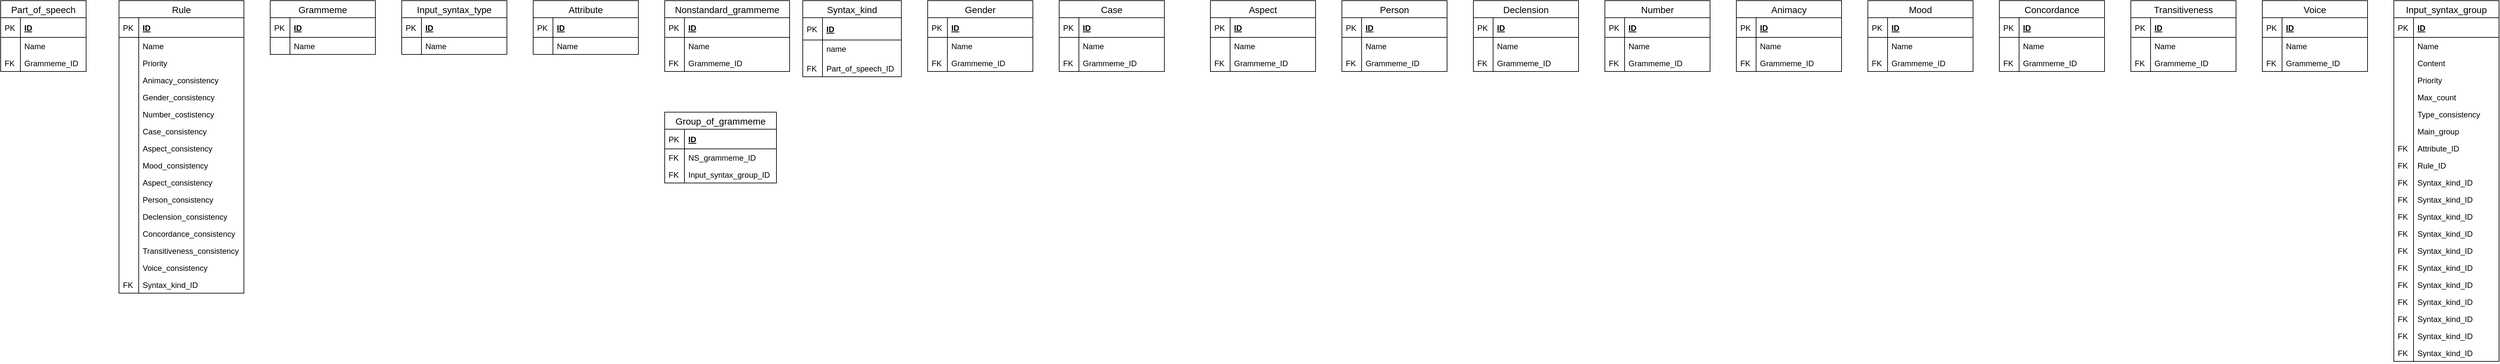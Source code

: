 <mxfile version="12.9.10" type="github">
  <diagram id="BnkZtjVl6QTcvCiMU76Q" name="Page-1">
    <mxGraphModel dx="3120" dy="437" grid="1" gridSize="10" guides="1" tooltips="1" connect="1" arrows="1" fold="1" page="1" pageScale="1" pageWidth="1169" pageHeight="827" math="0" shadow="0">
      <root>
        <mxCell id="0" />
        <mxCell id="1" parent="0" />
        <mxCell id="aBFImQ6IPfN_vnb92yRC-89" value="Input_syntax_group" style="swimlane;fontStyle=0;childLayout=stackLayout;horizontal=1;startSize=26;horizontalStack=0;resizeParent=1;resizeParentMax=0;resizeLast=0;collapsible=1;marginBottom=0;align=center;fontSize=14;" parent="1" vertex="1">
          <mxGeometry x="2040" y="20" width="160" height="550" as="geometry" />
        </mxCell>
        <mxCell id="aBFImQ6IPfN_vnb92yRC-90" value="ID" style="shape=partialRectangle;top=0;left=0;right=0;bottom=1;align=left;verticalAlign=middle;fillColor=none;spacingLeft=34;spacingRight=4;overflow=hidden;rotatable=0;points=[[0,0.5],[1,0.5]];portConstraint=eastwest;dropTarget=0;fontStyle=5;fontSize=12;" parent="aBFImQ6IPfN_vnb92yRC-89" vertex="1">
          <mxGeometry y="26" width="160" height="30" as="geometry" />
        </mxCell>
        <mxCell id="aBFImQ6IPfN_vnb92yRC-91" value="PK" style="shape=partialRectangle;top=0;left=0;bottom=0;fillColor=none;align=left;verticalAlign=middle;spacingLeft=4;spacingRight=4;overflow=hidden;rotatable=0;points=[];portConstraint=eastwest;part=1;fontSize=12;" parent="aBFImQ6IPfN_vnb92yRC-90" vertex="1" connectable="0">
          <mxGeometry width="30" height="30" as="geometry" />
        </mxCell>
        <mxCell id="aBFImQ6IPfN_vnb92yRC-92" value="Name" style="shape=partialRectangle;top=0;left=0;right=0;bottom=0;align=left;verticalAlign=top;fillColor=none;spacingLeft=34;spacingRight=4;overflow=hidden;rotatable=0;points=[[0,0.5],[1,0.5]];portConstraint=eastwest;dropTarget=0;fontSize=12;" parent="aBFImQ6IPfN_vnb92yRC-89" vertex="1">
          <mxGeometry y="56" width="160" height="26" as="geometry" />
        </mxCell>
        <mxCell id="aBFImQ6IPfN_vnb92yRC-93" value="" style="shape=partialRectangle;top=0;left=0;bottom=0;fillColor=none;align=left;verticalAlign=top;spacingLeft=4;spacingRight=4;overflow=hidden;rotatable=0;points=[];portConstraint=eastwest;part=1;fontSize=12;" parent="aBFImQ6IPfN_vnb92yRC-92" vertex="1" connectable="0">
          <mxGeometry width="30" height="26" as="geometry" />
        </mxCell>
        <mxCell id="aBFImQ6IPfN_vnb92yRC-94" value="Content" style="shape=partialRectangle;top=0;left=0;right=0;bottom=0;align=left;verticalAlign=top;fillColor=none;spacingLeft=34;spacingRight=4;overflow=hidden;rotatable=0;points=[[0,0.5],[1,0.5]];portConstraint=eastwest;dropTarget=0;fontSize=12;" parent="aBFImQ6IPfN_vnb92yRC-89" vertex="1">
          <mxGeometry y="82" width="160" height="26" as="geometry" />
        </mxCell>
        <mxCell id="aBFImQ6IPfN_vnb92yRC-95" value="" style="shape=partialRectangle;top=0;left=0;bottom=0;fillColor=none;align=left;verticalAlign=top;spacingLeft=4;spacingRight=4;overflow=hidden;rotatable=0;points=[];portConstraint=eastwest;part=1;fontSize=12;" parent="aBFImQ6IPfN_vnb92yRC-94" vertex="1" connectable="0">
          <mxGeometry width="30" height="26" as="geometry" />
        </mxCell>
        <mxCell id="aBFImQ6IPfN_vnb92yRC-96" value="Priority" style="shape=partialRectangle;top=0;left=0;right=0;bottom=0;align=left;verticalAlign=top;fillColor=none;spacingLeft=34;spacingRight=4;overflow=hidden;rotatable=0;points=[[0,0.5],[1,0.5]];portConstraint=eastwest;dropTarget=0;fontSize=12;" parent="aBFImQ6IPfN_vnb92yRC-89" vertex="1">
          <mxGeometry y="108" width="160" height="26" as="geometry" />
        </mxCell>
        <mxCell id="aBFImQ6IPfN_vnb92yRC-97" value="" style="shape=partialRectangle;top=0;left=0;bottom=0;fillColor=none;align=left;verticalAlign=top;spacingLeft=4;spacingRight=4;overflow=hidden;rotatable=0;points=[];portConstraint=eastwest;part=1;fontSize=12;" parent="aBFImQ6IPfN_vnb92yRC-96" vertex="1" connectable="0">
          <mxGeometry width="30" height="26" as="geometry" />
        </mxCell>
        <mxCell id="WPvShp1Gge1sj-Pj2u9O-75" value="Max_count" style="shape=partialRectangle;top=0;left=0;right=0;bottom=0;align=left;verticalAlign=top;fillColor=none;spacingLeft=34;spacingRight=4;overflow=hidden;rotatable=0;points=[[0,0.5],[1,0.5]];portConstraint=eastwest;dropTarget=0;fontSize=12;" vertex="1" parent="aBFImQ6IPfN_vnb92yRC-89">
          <mxGeometry y="134" width="160" height="26" as="geometry" />
        </mxCell>
        <mxCell id="WPvShp1Gge1sj-Pj2u9O-76" value="" style="shape=partialRectangle;top=0;left=0;bottom=0;fillColor=none;align=left;verticalAlign=top;spacingLeft=4;spacingRight=4;overflow=hidden;rotatable=0;points=[];portConstraint=eastwest;part=1;fontSize=12;" vertex="1" connectable="0" parent="WPvShp1Gge1sj-Pj2u9O-75">
          <mxGeometry width="30" height="26" as="geometry" />
        </mxCell>
        <mxCell id="WPvShp1Gge1sj-Pj2u9O-77" value="Type_consistency" style="shape=partialRectangle;top=0;left=0;right=0;bottom=0;align=left;verticalAlign=top;fillColor=none;spacingLeft=34;spacingRight=4;overflow=hidden;rotatable=0;points=[[0,0.5],[1,0.5]];portConstraint=eastwest;dropTarget=0;fontSize=12;" vertex="1" parent="aBFImQ6IPfN_vnb92yRC-89">
          <mxGeometry y="160" width="160" height="26" as="geometry" />
        </mxCell>
        <mxCell id="WPvShp1Gge1sj-Pj2u9O-78" value="" style="shape=partialRectangle;top=0;left=0;bottom=0;fillColor=none;align=left;verticalAlign=top;spacingLeft=4;spacingRight=4;overflow=hidden;rotatable=0;points=[];portConstraint=eastwest;part=1;fontSize=12;" vertex="1" connectable="0" parent="WPvShp1Gge1sj-Pj2u9O-77">
          <mxGeometry width="30" height="26" as="geometry" />
        </mxCell>
        <mxCell id="WPvShp1Gge1sj-Pj2u9O-79" value="Main_group" style="shape=partialRectangle;top=0;left=0;right=0;bottom=0;align=left;verticalAlign=top;fillColor=none;spacingLeft=34;spacingRight=4;overflow=hidden;rotatable=0;points=[[0,0.5],[1,0.5]];portConstraint=eastwest;dropTarget=0;fontSize=12;" vertex="1" parent="aBFImQ6IPfN_vnb92yRC-89">
          <mxGeometry y="186" width="160" height="26" as="geometry" />
        </mxCell>
        <mxCell id="WPvShp1Gge1sj-Pj2u9O-80" value="" style="shape=partialRectangle;top=0;left=0;bottom=0;fillColor=none;align=left;verticalAlign=top;spacingLeft=4;spacingRight=4;overflow=hidden;rotatable=0;points=[];portConstraint=eastwest;part=1;fontSize=12;" vertex="1" connectable="0" parent="WPvShp1Gge1sj-Pj2u9O-79">
          <mxGeometry width="30" height="26" as="geometry" />
        </mxCell>
        <mxCell id="WPvShp1Gge1sj-Pj2u9O-81" value="Attribute_ID" style="shape=partialRectangle;top=0;left=0;right=0;bottom=0;align=left;verticalAlign=top;fillColor=none;spacingLeft=34;spacingRight=4;overflow=hidden;rotatable=0;points=[[0,0.5],[1,0.5]];portConstraint=eastwest;dropTarget=0;fontSize=12;" vertex="1" parent="aBFImQ6IPfN_vnb92yRC-89">
          <mxGeometry y="212" width="160" height="26" as="geometry" />
        </mxCell>
        <mxCell id="WPvShp1Gge1sj-Pj2u9O-82" value="FK" style="shape=partialRectangle;top=0;left=0;bottom=0;fillColor=none;align=left;verticalAlign=top;spacingLeft=4;spacingRight=4;overflow=hidden;rotatable=0;points=[];portConstraint=eastwest;part=1;fontSize=12;" vertex="1" connectable="0" parent="WPvShp1Gge1sj-Pj2u9O-81">
          <mxGeometry width="30" height="26" as="geometry" />
        </mxCell>
        <mxCell id="WPvShp1Gge1sj-Pj2u9O-83" value="Rule_ID" style="shape=partialRectangle;top=0;left=0;right=0;bottom=0;align=left;verticalAlign=top;fillColor=none;spacingLeft=34;spacingRight=4;overflow=hidden;rotatable=0;points=[[0,0.5],[1,0.5]];portConstraint=eastwest;dropTarget=0;fontSize=12;" vertex="1" parent="aBFImQ6IPfN_vnb92yRC-89">
          <mxGeometry y="238" width="160" height="26" as="geometry" />
        </mxCell>
        <mxCell id="WPvShp1Gge1sj-Pj2u9O-84" value="FK" style="shape=partialRectangle;top=0;left=0;bottom=0;fillColor=none;align=left;verticalAlign=top;spacingLeft=4;spacingRight=4;overflow=hidden;rotatable=0;points=[];portConstraint=eastwest;part=1;fontSize=12;" vertex="1" connectable="0" parent="WPvShp1Gge1sj-Pj2u9O-83">
          <mxGeometry width="30" height="26" as="geometry" />
        </mxCell>
        <mxCell id="WPvShp1Gge1sj-Pj2u9O-85" value="Syntax_kind_ID" style="shape=partialRectangle;top=0;left=0;right=0;bottom=0;align=left;verticalAlign=top;fillColor=none;spacingLeft=34;spacingRight=4;overflow=hidden;rotatable=0;points=[[0,0.5],[1,0.5]];portConstraint=eastwest;dropTarget=0;fontSize=12;" vertex="1" parent="aBFImQ6IPfN_vnb92yRC-89">
          <mxGeometry y="264" width="160" height="26" as="geometry" />
        </mxCell>
        <mxCell id="WPvShp1Gge1sj-Pj2u9O-86" value="FK" style="shape=partialRectangle;top=0;left=0;bottom=0;fillColor=none;align=left;verticalAlign=top;spacingLeft=4;spacingRight=4;overflow=hidden;rotatable=0;points=[];portConstraint=eastwest;part=1;fontSize=12;" vertex="1" connectable="0" parent="WPvShp1Gge1sj-Pj2u9O-85">
          <mxGeometry width="30" height="26" as="geometry" />
        </mxCell>
        <mxCell id="WPvShp1Gge1sj-Pj2u9O-109" value="Syntax_kind_ID" style="shape=partialRectangle;top=0;left=0;right=0;bottom=0;align=left;verticalAlign=top;fillColor=none;spacingLeft=34;spacingRight=4;overflow=hidden;rotatable=0;points=[[0,0.5],[1,0.5]];portConstraint=eastwest;dropTarget=0;fontSize=12;" vertex="1" parent="aBFImQ6IPfN_vnb92yRC-89">
          <mxGeometry y="290" width="160" height="26" as="geometry" />
        </mxCell>
        <mxCell id="WPvShp1Gge1sj-Pj2u9O-110" value="FK" style="shape=partialRectangle;top=0;left=0;bottom=0;fillColor=none;align=left;verticalAlign=top;spacingLeft=4;spacingRight=4;overflow=hidden;rotatable=0;points=[];portConstraint=eastwest;part=1;fontSize=12;" vertex="1" connectable="0" parent="WPvShp1Gge1sj-Pj2u9O-109">
          <mxGeometry width="30" height="26" as="geometry" />
        </mxCell>
        <mxCell id="WPvShp1Gge1sj-Pj2u9O-111" value="Syntax_kind_ID" style="shape=partialRectangle;top=0;left=0;right=0;bottom=0;align=left;verticalAlign=top;fillColor=none;spacingLeft=34;spacingRight=4;overflow=hidden;rotatable=0;points=[[0,0.5],[1,0.5]];portConstraint=eastwest;dropTarget=0;fontSize=12;" vertex="1" parent="aBFImQ6IPfN_vnb92yRC-89">
          <mxGeometry y="316" width="160" height="26" as="geometry" />
        </mxCell>
        <mxCell id="WPvShp1Gge1sj-Pj2u9O-112" value="FK" style="shape=partialRectangle;top=0;left=0;bottom=0;fillColor=none;align=left;verticalAlign=top;spacingLeft=4;spacingRight=4;overflow=hidden;rotatable=0;points=[];portConstraint=eastwest;part=1;fontSize=12;" vertex="1" connectable="0" parent="WPvShp1Gge1sj-Pj2u9O-111">
          <mxGeometry width="30" height="26" as="geometry" />
        </mxCell>
        <mxCell id="WPvShp1Gge1sj-Pj2u9O-113" value="Syntax_kind_ID" style="shape=partialRectangle;top=0;left=0;right=0;bottom=0;align=left;verticalAlign=top;fillColor=none;spacingLeft=34;spacingRight=4;overflow=hidden;rotatable=0;points=[[0,0.5],[1,0.5]];portConstraint=eastwest;dropTarget=0;fontSize=12;" vertex="1" parent="aBFImQ6IPfN_vnb92yRC-89">
          <mxGeometry y="342" width="160" height="26" as="geometry" />
        </mxCell>
        <mxCell id="WPvShp1Gge1sj-Pj2u9O-114" value="FK" style="shape=partialRectangle;top=0;left=0;bottom=0;fillColor=none;align=left;verticalAlign=top;spacingLeft=4;spacingRight=4;overflow=hidden;rotatable=0;points=[];portConstraint=eastwest;part=1;fontSize=12;" vertex="1" connectable="0" parent="WPvShp1Gge1sj-Pj2u9O-113">
          <mxGeometry width="30" height="26" as="geometry" />
        </mxCell>
        <mxCell id="WPvShp1Gge1sj-Pj2u9O-115" value="Syntax_kind_ID" style="shape=partialRectangle;top=0;left=0;right=0;bottom=0;align=left;verticalAlign=top;fillColor=none;spacingLeft=34;spacingRight=4;overflow=hidden;rotatable=0;points=[[0,0.5],[1,0.5]];portConstraint=eastwest;dropTarget=0;fontSize=12;" vertex="1" parent="aBFImQ6IPfN_vnb92yRC-89">
          <mxGeometry y="368" width="160" height="26" as="geometry" />
        </mxCell>
        <mxCell id="WPvShp1Gge1sj-Pj2u9O-116" value="FK" style="shape=partialRectangle;top=0;left=0;bottom=0;fillColor=none;align=left;verticalAlign=top;spacingLeft=4;spacingRight=4;overflow=hidden;rotatable=0;points=[];portConstraint=eastwest;part=1;fontSize=12;" vertex="1" connectable="0" parent="WPvShp1Gge1sj-Pj2u9O-115">
          <mxGeometry width="30" height="26" as="geometry" />
        </mxCell>
        <mxCell id="WPvShp1Gge1sj-Pj2u9O-117" value="Syntax_kind_ID" style="shape=partialRectangle;top=0;left=0;right=0;bottom=0;align=left;verticalAlign=top;fillColor=none;spacingLeft=34;spacingRight=4;overflow=hidden;rotatable=0;points=[[0,0.5],[1,0.5]];portConstraint=eastwest;dropTarget=0;fontSize=12;" vertex="1" parent="aBFImQ6IPfN_vnb92yRC-89">
          <mxGeometry y="394" width="160" height="26" as="geometry" />
        </mxCell>
        <mxCell id="WPvShp1Gge1sj-Pj2u9O-118" value="FK" style="shape=partialRectangle;top=0;left=0;bottom=0;fillColor=none;align=left;verticalAlign=top;spacingLeft=4;spacingRight=4;overflow=hidden;rotatable=0;points=[];portConstraint=eastwest;part=1;fontSize=12;" vertex="1" connectable="0" parent="WPvShp1Gge1sj-Pj2u9O-117">
          <mxGeometry width="30" height="26" as="geometry" />
        </mxCell>
        <mxCell id="WPvShp1Gge1sj-Pj2u9O-119" value="Syntax_kind_ID" style="shape=partialRectangle;top=0;left=0;right=0;bottom=0;align=left;verticalAlign=top;fillColor=none;spacingLeft=34;spacingRight=4;overflow=hidden;rotatable=0;points=[[0,0.5],[1,0.5]];portConstraint=eastwest;dropTarget=0;fontSize=12;" vertex="1" parent="aBFImQ6IPfN_vnb92yRC-89">
          <mxGeometry y="420" width="160" height="26" as="geometry" />
        </mxCell>
        <mxCell id="WPvShp1Gge1sj-Pj2u9O-120" value="FK" style="shape=partialRectangle;top=0;left=0;bottom=0;fillColor=none;align=left;verticalAlign=top;spacingLeft=4;spacingRight=4;overflow=hidden;rotatable=0;points=[];portConstraint=eastwest;part=1;fontSize=12;" vertex="1" connectable="0" parent="WPvShp1Gge1sj-Pj2u9O-119">
          <mxGeometry width="30" height="26" as="geometry" />
        </mxCell>
        <mxCell id="WPvShp1Gge1sj-Pj2u9O-121" value="Syntax_kind_ID" style="shape=partialRectangle;top=0;left=0;right=0;bottom=0;align=left;verticalAlign=top;fillColor=none;spacingLeft=34;spacingRight=4;overflow=hidden;rotatable=0;points=[[0,0.5],[1,0.5]];portConstraint=eastwest;dropTarget=0;fontSize=12;" vertex="1" parent="aBFImQ6IPfN_vnb92yRC-89">
          <mxGeometry y="446" width="160" height="26" as="geometry" />
        </mxCell>
        <mxCell id="WPvShp1Gge1sj-Pj2u9O-122" value="FK" style="shape=partialRectangle;top=0;left=0;bottom=0;fillColor=none;align=left;verticalAlign=top;spacingLeft=4;spacingRight=4;overflow=hidden;rotatable=0;points=[];portConstraint=eastwest;part=1;fontSize=12;" vertex="1" connectable="0" parent="WPvShp1Gge1sj-Pj2u9O-121">
          <mxGeometry width="30" height="26" as="geometry" />
        </mxCell>
        <mxCell id="WPvShp1Gge1sj-Pj2u9O-123" value="Syntax_kind_ID" style="shape=partialRectangle;top=0;left=0;right=0;bottom=0;align=left;verticalAlign=top;fillColor=none;spacingLeft=34;spacingRight=4;overflow=hidden;rotatable=0;points=[[0,0.5],[1,0.5]];portConstraint=eastwest;dropTarget=0;fontSize=12;" vertex="1" parent="aBFImQ6IPfN_vnb92yRC-89">
          <mxGeometry y="472" width="160" height="26" as="geometry" />
        </mxCell>
        <mxCell id="WPvShp1Gge1sj-Pj2u9O-124" value="FK" style="shape=partialRectangle;top=0;left=0;bottom=0;fillColor=none;align=left;verticalAlign=top;spacingLeft=4;spacingRight=4;overflow=hidden;rotatable=0;points=[];portConstraint=eastwest;part=1;fontSize=12;" vertex="1" connectable="0" parent="WPvShp1Gge1sj-Pj2u9O-123">
          <mxGeometry width="30" height="26" as="geometry" />
        </mxCell>
        <mxCell id="WPvShp1Gge1sj-Pj2u9O-125" value="Syntax_kind_ID" style="shape=partialRectangle;top=0;left=0;right=0;bottom=0;align=left;verticalAlign=top;fillColor=none;spacingLeft=34;spacingRight=4;overflow=hidden;rotatable=0;points=[[0,0.5],[1,0.5]];portConstraint=eastwest;dropTarget=0;fontSize=12;" vertex="1" parent="aBFImQ6IPfN_vnb92yRC-89">
          <mxGeometry y="498" width="160" height="26" as="geometry" />
        </mxCell>
        <mxCell id="WPvShp1Gge1sj-Pj2u9O-126" value="FK" style="shape=partialRectangle;top=0;left=0;bottom=0;fillColor=none;align=left;verticalAlign=top;spacingLeft=4;spacingRight=4;overflow=hidden;rotatable=0;points=[];portConstraint=eastwest;part=1;fontSize=12;" vertex="1" connectable="0" parent="WPvShp1Gge1sj-Pj2u9O-125">
          <mxGeometry width="30" height="26" as="geometry" />
        </mxCell>
        <mxCell id="WPvShp1Gge1sj-Pj2u9O-127" value="Syntax_kind_ID" style="shape=partialRectangle;top=0;left=0;right=0;bottom=0;align=left;verticalAlign=top;fillColor=none;spacingLeft=34;spacingRight=4;overflow=hidden;rotatable=0;points=[[0,0.5],[1,0.5]];portConstraint=eastwest;dropTarget=0;fontSize=12;" vertex="1" parent="aBFImQ6IPfN_vnb92yRC-89">
          <mxGeometry y="524" width="160" height="26" as="geometry" />
        </mxCell>
        <mxCell id="WPvShp1Gge1sj-Pj2u9O-128" value="FK" style="shape=partialRectangle;top=0;left=0;bottom=0;fillColor=none;align=left;verticalAlign=top;spacingLeft=4;spacingRight=4;overflow=hidden;rotatable=0;points=[];portConstraint=eastwest;part=1;fontSize=12;" vertex="1" connectable="0" parent="WPvShp1Gge1sj-Pj2u9O-127">
          <mxGeometry width="30" height="26" as="geometry" />
        </mxCell>
        <mxCell id="aBFImQ6IPfN_vnb92yRC-78" value="Gender" style="swimlane;fontStyle=0;childLayout=stackLayout;horizontal=1;startSize=26;horizontalStack=0;resizeParent=1;resizeParentMax=0;resizeLast=0;collapsible=1;marginBottom=0;align=center;fontSize=14;" parent="1" vertex="1">
          <mxGeometry x="-190" y="20" width="160" height="108" as="geometry" />
        </mxCell>
        <mxCell id="aBFImQ6IPfN_vnb92yRC-79" value="ID" style="shape=partialRectangle;top=0;left=0;right=0;bottom=1;align=left;verticalAlign=middle;fillColor=none;spacingLeft=34;spacingRight=4;overflow=hidden;rotatable=0;points=[[0,0.5],[1,0.5]];portConstraint=eastwest;dropTarget=0;fontStyle=5;fontSize=12;" parent="aBFImQ6IPfN_vnb92yRC-78" vertex="1">
          <mxGeometry y="26" width="160" height="30" as="geometry" />
        </mxCell>
        <mxCell id="aBFImQ6IPfN_vnb92yRC-80" value="PK" style="shape=partialRectangle;top=0;left=0;bottom=0;fillColor=none;align=left;verticalAlign=middle;spacingLeft=4;spacingRight=4;overflow=hidden;rotatable=0;points=[];portConstraint=eastwest;part=1;fontSize=12;" parent="aBFImQ6IPfN_vnb92yRC-79" vertex="1" connectable="0">
          <mxGeometry width="30" height="30" as="geometry" />
        </mxCell>
        <mxCell id="aBFImQ6IPfN_vnb92yRC-81" value="Name" style="shape=partialRectangle;top=0;left=0;right=0;bottom=0;align=left;verticalAlign=top;fillColor=none;spacingLeft=34;spacingRight=4;overflow=hidden;rotatable=0;points=[[0,0.5],[1,0.5]];portConstraint=eastwest;dropTarget=0;fontSize=12;" parent="aBFImQ6IPfN_vnb92yRC-78" vertex="1">
          <mxGeometry y="56" width="160" height="26" as="geometry" />
        </mxCell>
        <mxCell id="aBFImQ6IPfN_vnb92yRC-82" value="" style="shape=partialRectangle;top=0;left=0;bottom=0;fillColor=none;align=left;verticalAlign=top;spacingLeft=4;spacingRight=4;overflow=hidden;rotatable=0;points=[];portConstraint=eastwest;part=1;fontSize=12;" parent="aBFImQ6IPfN_vnb92yRC-81" vertex="1" connectable="0">
          <mxGeometry width="30" height="26" as="geometry" />
        </mxCell>
        <mxCell id="aBFImQ6IPfN_vnb92yRC-83" value="Grammeme_ID" style="shape=partialRectangle;top=0;left=0;right=0;bottom=0;align=left;verticalAlign=top;fillColor=none;spacingLeft=34;spacingRight=4;overflow=hidden;rotatable=0;points=[[0,0.5],[1,0.5]];portConstraint=eastwest;dropTarget=0;fontSize=12;" parent="aBFImQ6IPfN_vnb92yRC-78" vertex="1">
          <mxGeometry y="82" width="160" height="26" as="geometry" />
        </mxCell>
        <mxCell id="aBFImQ6IPfN_vnb92yRC-84" value="FK" style="shape=partialRectangle;top=0;left=0;bottom=0;fillColor=none;align=left;verticalAlign=top;spacingLeft=4;spacingRight=4;overflow=hidden;rotatable=0;points=[];portConstraint=eastwest;part=1;fontSize=12;" parent="aBFImQ6IPfN_vnb92yRC-83" vertex="1" connectable="0">
          <mxGeometry width="30" height="26" as="geometry" />
        </mxCell>
        <mxCell id="aBFImQ6IPfN_vnb92yRC-56" value="Nonstandard_grammeme" style="swimlane;fontStyle=0;childLayout=stackLayout;horizontal=1;startSize=26;horizontalStack=0;resizeParent=1;resizeParentMax=0;resizeLast=0;collapsible=1;marginBottom=0;align=center;fontSize=14;" parent="1" vertex="1">
          <mxGeometry x="-590" y="20" width="190" height="108" as="geometry" />
        </mxCell>
        <mxCell id="aBFImQ6IPfN_vnb92yRC-57" value="ID" style="shape=partialRectangle;top=0;left=0;right=0;bottom=1;align=left;verticalAlign=middle;fillColor=none;spacingLeft=34;spacingRight=4;overflow=hidden;rotatable=0;points=[[0,0.5],[1,0.5]];portConstraint=eastwest;dropTarget=0;fontStyle=5;fontSize=12;" parent="aBFImQ6IPfN_vnb92yRC-56" vertex="1">
          <mxGeometry y="26" width="190" height="30" as="geometry" />
        </mxCell>
        <mxCell id="aBFImQ6IPfN_vnb92yRC-58" value="PK" style="shape=partialRectangle;top=0;left=0;bottom=0;fillColor=none;align=left;verticalAlign=middle;spacingLeft=4;spacingRight=4;overflow=hidden;rotatable=0;points=[];portConstraint=eastwest;part=1;fontSize=12;" parent="aBFImQ6IPfN_vnb92yRC-57" vertex="1" connectable="0">
          <mxGeometry width="30" height="30" as="geometry" />
        </mxCell>
        <mxCell id="aBFImQ6IPfN_vnb92yRC-59" value="Name" style="shape=partialRectangle;top=0;left=0;right=0;bottom=0;align=left;verticalAlign=top;fillColor=none;spacingLeft=34;spacingRight=4;overflow=hidden;rotatable=0;points=[[0,0.5],[1,0.5]];portConstraint=eastwest;dropTarget=0;fontSize=12;" parent="aBFImQ6IPfN_vnb92yRC-56" vertex="1">
          <mxGeometry y="56" width="190" height="26" as="geometry" />
        </mxCell>
        <mxCell id="aBFImQ6IPfN_vnb92yRC-60" value="" style="shape=partialRectangle;top=0;left=0;bottom=0;fillColor=none;align=left;verticalAlign=top;spacingLeft=4;spacingRight=4;overflow=hidden;rotatable=0;points=[];portConstraint=eastwest;part=1;fontSize=12;" parent="aBFImQ6IPfN_vnb92yRC-59" vertex="1" connectable="0">
          <mxGeometry width="30" height="26" as="geometry" />
        </mxCell>
        <mxCell id="aBFImQ6IPfN_vnb92yRC-63" value="Grammeme_ID" style="shape=partialRectangle;top=0;left=0;right=0;bottom=0;align=left;verticalAlign=top;fillColor=none;spacingLeft=34;spacingRight=4;overflow=hidden;rotatable=0;points=[[0,0.5],[1,0.5]];portConstraint=eastwest;dropTarget=0;fontSize=12;" parent="aBFImQ6IPfN_vnb92yRC-56" vertex="1">
          <mxGeometry y="82" width="190" height="26" as="geometry" />
        </mxCell>
        <mxCell id="aBFImQ6IPfN_vnb92yRC-64" value="FK" style="shape=partialRectangle;top=0;left=0;bottom=0;fillColor=none;align=left;verticalAlign=top;spacingLeft=4;spacingRight=4;overflow=hidden;rotatable=0;points=[];portConstraint=eastwest;part=1;fontSize=12;" parent="aBFImQ6IPfN_vnb92yRC-63" vertex="1" connectable="0">
          <mxGeometry width="30" height="26" as="geometry" />
        </mxCell>
        <mxCell id="aBFImQ6IPfN_vnb92yRC-45" value="Attribute" style="swimlane;fontStyle=0;childLayout=stackLayout;horizontal=1;startSize=26;horizontalStack=0;resizeParent=1;resizeParentMax=0;resizeLast=0;collapsible=1;marginBottom=0;align=center;fontSize=14;" parent="1" vertex="1">
          <mxGeometry x="-790" y="20" width="160" height="82" as="geometry" />
        </mxCell>
        <mxCell id="aBFImQ6IPfN_vnb92yRC-46" value="ID" style="shape=partialRectangle;top=0;left=0;right=0;bottom=1;align=left;verticalAlign=middle;fillColor=none;spacingLeft=34;spacingRight=4;overflow=hidden;rotatable=0;points=[[0,0.5],[1,0.5]];portConstraint=eastwest;dropTarget=0;fontStyle=5;fontSize=12;" parent="aBFImQ6IPfN_vnb92yRC-45" vertex="1">
          <mxGeometry y="26" width="160" height="30" as="geometry" />
        </mxCell>
        <mxCell id="aBFImQ6IPfN_vnb92yRC-47" value="PK" style="shape=partialRectangle;top=0;left=0;bottom=0;fillColor=none;align=left;verticalAlign=middle;spacingLeft=4;spacingRight=4;overflow=hidden;rotatable=0;points=[];portConstraint=eastwest;part=1;fontSize=12;" parent="aBFImQ6IPfN_vnb92yRC-46" vertex="1" connectable="0">
          <mxGeometry width="30" height="30" as="geometry" />
        </mxCell>
        <mxCell id="aBFImQ6IPfN_vnb92yRC-48" value="Name" style="shape=partialRectangle;top=0;left=0;right=0;bottom=0;align=left;verticalAlign=top;fillColor=none;spacingLeft=34;spacingRight=4;overflow=hidden;rotatable=0;points=[[0,0.5],[1,0.5]];portConstraint=eastwest;dropTarget=0;fontSize=12;" parent="aBFImQ6IPfN_vnb92yRC-45" vertex="1">
          <mxGeometry y="56" width="160" height="26" as="geometry" />
        </mxCell>
        <mxCell id="aBFImQ6IPfN_vnb92yRC-49" value="" style="shape=partialRectangle;top=0;left=0;bottom=0;fillColor=none;align=left;verticalAlign=top;spacingLeft=4;spacingRight=4;overflow=hidden;rotatable=0;points=[];portConstraint=eastwest;part=1;fontSize=12;" parent="aBFImQ6IPfN_vnb92yRC-48" vertex="1" connectable="0">
          <mxGeometry width="30" height="26" as="geometry" />
        </mxCell>
        <mxCell id="aBFImQ6IPfN_vnb92yRC-34" value="Input_syntax_type" style="swimlane;fontStyle=0;childLayout=stackLayout;horizontal=1;startSize=26;horizontalStack=0;resizeParent=1;resizeParentMax=0;resizeLast=0;collapsible=1;marginBottom=0;align=center;fontSize=14;" parent="1" vertex="1">
          <mxGeometry x="-990" y="20" width="160" height="82" as="geometry" />
        </mxCell>
        <mxCell id="aBFImQ6IPfN_vnb92yRC-35" value="ID" style="shape=partialRectangle;top=0;left=0;right=0;bottom=1;align=left;verticalAlign=middle;fillColor=none;spacingLeft=34;spacingRight=4;overflow=hidden;rotatable=0;points=[[0,0.5],[1,0.5]];portConstraint=eastwest;dropTarget=0;fontStyle=5;fontSize=12;" parent="aBFImQ6IPfN_vnb92yRC-34" vertex="1">
          <mxGeometry y="26" width="160" height="30" as="geometry" />
        </mxCell>
        <mxCell id="aBFImQ6IPfN_vnb92yRC-36" value="PK" style="shape=partialRectangle;top=0;left=0;bottom=0;fillColor=none;align=left;verticalAlign=middle;spacingLeft=4;spacingRight=4;overflow=hidden;rotatable=0;points=[];portConstraint=eastwest;part=1;fontSize=12;" parent="aBFImQ6IPfN_vnb92yRC-35" vertex="1" connectable="0">
          <mxGeometry width="30" height="30" as="geometry" />
        </mxCell>
        <mxCell id="aBFImQ6IPfN_vnb92yRC-37" value="Name" style="shape=partialRectangle;top=0;left=0;right=0;bottom=0;align=left;verticalAlign=top;fillColor=none;spacingLeft=34;spacingRight=4;overflow=hidden;rotatable=0;points=[[0,0.5],[1,0.5]];portConstraint=eastwest;dropTarget=0;fontSize=12;" parent="aBFImQ6IPfN_vnb92yRC-34" vertex="1">
          <mxGeometry y="56" width="160" height="26" as="geometry" />
        </mxCell>
        <mxCell id="aBFImQ6IPfN_vnb92yRC-38" value="" style="shape=partialRectangle;top=0;left=0;bottom=0;fillColor=none;align=left;verticalAlign=top;spacingLeft=4;spacingRight=4;overflow=hidden;rotatable=0;points=[];portConstraint=eastwest;part=1;fontSize=12;" parent="aBFImQ6IPfN_vnb92yRC-37" vertex="1" connectable="0">
          <mxGeometry width="30" height="26" as="geometry" />
        </mxCell>
        <mxCell id="aBFImQ6IPfN_vnb92yRC-23" value="Grammeme" style="swimlane;fontStyle=0;childLayout=stackLayout;horizontal=1;startSize=26;horizontalStack=0;resizeParent=1;resizeParentMax=0;resizeLast=0;collapsible=1;marginBottom=0;align=center;fontSize=14;" parent="1" vertex="1">
          <mxGeometry x="-1190" y="20" width="160" height="82" as="geometry" />
        </mxCell>
        <mxCell id="aBFImQ6IPfN_vnb92yRC-24" value="ID" style="shape=partialRectangle;top=0;left=0;right=0;bottom=1;align=left;verticalAlign=middle;fillColor=none;spacingLeft=34;spacingRight=4;overflow=hidden;rotatable=0;points=[[0,0.5],[1,0.5]];portConstraint=eastwest;dropTarget=0;fontStyle=5;fontSize=12;" parent="aBFImQ6IPfN_vnb92yRC-23" vertex="1">
          <mxGeometry y="26" width="160" height="30" as="geometry" />
        </mxCell>
        <mxCell id="aBFImQ6IPfN_vnb92yRC-25" value="PK" style="shape=partialRectangle;top=0;left=0;bottom=0;fillColor=none;align=left;verticalAlign=middle;spacingLeft=4;spacingRight=4;overflow=hidden;rotatable=0;points=[];portConstraint=eastwest;part=1;fontSize=12;" parent="aBFImQ6IPfN_vnb92yRC-24" vertex="1" connectable="0">
          <mxGeometry width="30" height="30" as="geometry" />
        </mxCell>
        <mxCell id="aBFImQ6IPfN_vnb92yRC-26" value="Name" style="shape=partialRectangle;top=0;left=0;right=0;bottom=0;align=left;verticalAlign=top;fillColor=none;spacingLeft=34;spacingRight=4;overflow=hidden;rotatable=0;points=[[0,0.5],[1,0.5]];portConstraint=eastwest;dropTarget=0;fontSize=12;" parent="aBFImQ6IPfN_vnb92yRC-23" vertex="1">
          <mxGeometry y="56" width="160" height="26" as="geometry" />
        </mxCell>
        <mxCell id="aBFImQ6IPfN_vnb92yRC-27" value="" style="shape=partialRectangle;top=0;left=0;bottom=0;fillColor=none;align=left;verticalAlign=top;spacingLeft=4;spacingRight=4;overflow=hidden;rotatable=0;points=[];portConstraint=eastwest;part=1;fontSize=12;" parent="aBFImQ6IPfN_vnb92yRC-26" vertex="1" connectable="0">
          <mxGeometry width="30" height="26" as="geometry" />
        </mxCell>
        <mxCell id="aBFImQ6IPfN_vnb92yRC-12" value="Rule" style="swimlane;fontStyle=0;childLayout=stackLayout;horizontal=1;startSize=26;horizontalStack=0;resizeParent=1;resizeParentMax=0;resizeLast=0;collapsible=1;marginBottom=0;align=center;fontSize=14;" parent="1" vertex="1">
          <mxGeometry x="-1420" y="20" width="190" height="446" as="geometry" />
        </mxCell>
        <mxCell id="aBFImQ6IPfN_vnb92yRC-13" value="ID" style="shape=partialRectangle;top=0;left=0;right=0;bottom=1;align=left;verticalAlign=middle;fillColor=none;spacingLeft=34;spacingRight=4;overflow=hidden;rotatable=0;points=[[0,0.5],[1,0.5]];portConstraint=eastwest;dropTarget=0;fontStyle=5;fontSize=12;" parent="aBFImQ6IPfN_vnb92yRC-12" vertex="1">
          <mxGeometry y="26" width="190" height="30" as="geometry" />
        </mxCell>
        <mxCell id="aBFImQ6IPfN_vnb92yRC-14" value="PK" style="shape=partialRectangle;top=0;left=0;bottom=0;fillColor=none;align=left;verticalAlign=middle;spacingLeft=4;spacingRight=4;overflow=hidden;rotatable=0;points=[];portConstraint=eastwest;part=1;fontSize=12;" parent="aBFImQ6IPfN_vnb92yRC-13" vertex="1" connectable="0">
          <mxGeometry width="30" height="30" as="geometry" />
        </mxCell>
        <mxCell id="aBFImQ6IPfN_vnb92yRC-15" value="Name" style="shape=partialRectangle;top=0;left=0;right=0;bottom=0;align=left;verticalAlign=top;fillColor=none;spacingLeft=34;spacingRight=4;overflow=hidden;rotatable=0;points=[[0,0.5],[1,0.5]];portConstraint=eastwest;dropTarget=0;fontSize=12;" parent="aBFImQ6IPfN_vnb92yRC-12" vertex="1">
          <mxGeometry y="56" width="190" height="26" as="geometry" />
        </mxCell>
        <mxCell id="aBFImQ6IPfN_vnb92yRC-16" value="" style="shape=partialRectangle;top=0;left=0;bottom=0;fillColor=none;align=left;verticalAlign=top;spacingLeft=4;spacingRight=4;overflow=hidden;rotatable=0;points=[];portConstraint=eastwest;part=1;fontSize=12;" parent="aBFImQ6IPfN_vnb92yRC-15" vertex="1" connectable="0">
          <mxGeometry width="30" height="26" as="geometry" />
        </mxCell>
        <mxCell id="aBFImQ6IPfN_vnb92yRC-17" value="Priority" style="shape=partialRectangle;top=0;left=0;right=0;bottom=0;align=left;verticalAlign=top;fillColor=none;spacingLeft=34;spacingRight=4;overflow=hidden;rotatable=0;points=[[0,0.5],[1,0.5]];portConstraint=eastwest;dropTarget=0;fontSize=12;" parent="aBFImQ6IPfN_vnb92yRC-12" vertex="1">
          <mxGeometry y="82" width="190" height="26" as="geometry" />
        </mxCell>
        <mxCell id="aBFImQ6IPfN_vnb92yRC-18" value="" style="shape=partialRectangle;top=0;left=0;bottom=0;fillColor=none;align=left;verticalAlign=top;spacingLeft=4;spacingRight=4;overflow=hidden;rotatable=0;points=[];portConstraint=eastwest;part=1;fontSize=12;" parent="aBFImQ6IPfN_vnb92yRC-17" vertex="1" connectable="0">
          <mxGeometry width="30" height="26" as="geometry" />
        </mxCell>
        <mxCell id="aBFImQ6IPfN_vnb92yRC-19" value="Animacy_consistency" style="shape=partialRectangle;top=0;left=0;right=0;bottom=0;align=left;verticalAlign=top;fillColor=none;spacingLeft=34;spacingRight=4;overflow=hidden;rotatable=0;points=[[0,0.5],[1,0.5]];portConstraint=eastwest;dropTarget=0;fontSize=12;" parent="aBFImQ6IPfN_vnb92yRC-12" vertex="1">
          <mxGeometry y="108" width="190" height="26" as="geometry" />
        </mxCell>
        <mxCell id="aBFImQ6IPfN_vnb92yRC-20" value="" style="shape=partialRectangle;top=0;left=0;bottom=0;fillColor=none;align=left;verticalAlign=top;spacingLeft=4;spacingRight=4;overflow=hidden;rotatable=0;points=[];portConstraint=eastwest;part=1;fontSize=12;" parent="aBFImQ6IPfN_vnb92yRC-19" vertex="1" connectable="0">
          <mxGeometry width="30" height="26" as="geometry" />
        </mxCell>
        <mxCell id="aBFImQ6IPfN_vnb92yRC-21" value="Gender_consistency" style="shape=partialRectangle;top=0;left=0;right=0;bottom=0;align=left;verticalAlign=top;fillColor=none;spacingLeft=34;spacingRight=4;overflow=hidden;rotatable=0;points=[[0,0.5],[1,0.5]];portConstraint=eastwest;dropTarget=0;fontSize=12;" parent="aBFImQ6IPfN_vnb92yRC-12" vertex="1">
          <mxGeometry y="134" width="190" height="26" as="geometry" />
        </mxCell>
        <mxCell id="aBFImQ6IPfN_vnb92yRC-22" value="" style="shape=partialRectangle;top=0;left=0;bottom=0;fillColor=none;align=left;verticalAlign=top;spacingLeft=4;spacingRight=4;overflow=hidden;rotatable=0;points=[];portConstraint=eastwest;part=1;fontSize=12;" parent="aBFImQ6IPfN_vnb92yRC-21" vertex="1" connectable="0">
          <mxGeometry width="30" height="26" as="geometry" />
        </mxCell>
        <mxCell id="aBFImQ6IPfN_vnb92yRC-215" value="Number_costistency" style="shape=partialRectangle;top=0;left=0;right=0;bottom=0;align=left;verticalAlign=top;fillColor=none;spacingLeft=34;spacingRight=4;overflow=hidden;rotatable=0;points=[[0,0.5],[1,0.5]];portConstraint=eastwest;dropTarget=0;fontSize=12;" parent="aBFImQ6IPfN_vnb92yRC-12" vertex="1">
          <mxGeometry y="160" width="190" height="26" as="geometry" />
        </mxCell>
        <mxCell id="aBFImQ6IPfN_vnb92yRC-216" value="" style="shape=partialRectangle;top=0;left=0;bottom=0;fillColor=none;align=left;verticalAlign=top;spacingLeft=4;spacingRight=4;overflow=hidden;rotatable=0;points=[];portConstraint=eastwest;part=1;fontSize=12;" parent="aBFImQ6IPfN_vnb92yRC-215" vertex="1" connectable="0">
          <mxGeometry width="30" height="26" as="geometry" />
        </mxCell>
        <mxCell id="aBFImQ6IPfN_vnb92yRC-217" value="Case_consistency" style="shape=partialRectangle;top=0;left=0;right=0;bottom=0;align=left;verticalAlign=top;fillColor=none;spacingLeft=34;spacingRight=4;overflow=hidden;rotatable=0;points=[[0,0.5],[1,0.5]];portConstraint=eastwest;dropTarget=0;fontSize=12;" parent="aBFImQ6IPfN_vnb92yRC-12" vertex="1">
          <mxGeometry y="186" width="190" height="26" as="geometry" />
        </mxCell>
        <mxCell id="aBFImQ6IPfN_vnb92yRC-218" value="" style="shape=partialRectangle;top=0;left=0;bottom=0;fillColor=none;align=left;verticalAlign=top;spacingLeft=4;spacingRight=4;overflow=hidden;rotatable=0;points=[];portConstraint=eastwest;part=1;fontSize=12;" parent="aBFImQ6IPfN_vnb92yRC-217" vertex="1" connectable="0">
          <mxGeometry width="30" height="26" as="geometry" />
        </mxCell>
        <mxCell id="aBFImQ6IPfN_vnb92yRC-219" value="Aspect_consistency" style="shape=partialRectangle;top=0;left=0;right=0;bottom=0;align=left;verticalAlign=top;fillColor=none;spacingLeft=34;spacingRight=4;overflow=hidden;rotatable=0;points=[[0,0.5],[1,0.5]];portConstraint=eastwest;dropTarget=0;fontSize=12;" parent="aBFImQ6IPfN_vnb92yRC-12" vertex="1">
          <mxGeometry y="212" width="190" height="26" as="geometry" />
        </mxCell>
        <mxCell id="aBFImQ6IPfN_vnb92yRC-220" value="" style="shape=partialRectangle;top=0;left=0;bottom=0;fillColor=none;align=left;verticalAlign=top;spacingLeft=4;spacingRight=4;overflow=hidden;rotatable=0;points=[];portConstraint=eastwest;part=1;fontSize=12;" parent="aBFImQ6IPfN_vnb92yRC-219" vertex="1" connectable="0">
          <mxGeometry width="30" height="26" as="geometry" />
        </mxCell>
        <mxCell id="aBFImQ6IPfN_vnb92yRC-221" value="Mood_consistency" style="shape=partialRectangle;top=0;left=0;right=0;bottom=0;align=left;verticalAlign=top;fillColor=none;spacingLeft=34;spacingRight=4;overflow=hidden;rotatable=0;points=[[0,0.5],[1,0.5]];portConstraint=eastwest;dropTarget=0;fontSize=12;" parent="aBFImQ6IPfN_vnb92yRC-12" vertex="1">
          <mxGeometry y="238" width="190" height="26" as="geometry" />
        </mxCell>
        <mxCell id="aBFImQ6IPfN_vnb92yRC-222" value="" style="shape=partialRectangle;top=0;left=0;bottom=0;fillColor=none;align=left;verticalAlign=top;spacingLeft=4;spacingRight=4;overflow=hidden;rotatable=0;points=[];portConstraint=eastwest;part=1;fontSize=12;" parent="aBFImQ6IPfN_vnb92yRC-221" vertex="1" connectable="0">
          <mxGeometry width="30" height="26" as="geometry" />
        </mxCell>
        <mxCell id="aBFImQ6IPfN_vnb92yRC-223" value="Aspect_consistency" style="shape=partialRectangle;top=0;left=0;right=0;bottom=0;align=left;verticalAlign=top;fillColor=none;spacingLeft=34;spacingRight=4;overflow=hidden;rotatable=0;points=[[0,0.5],[1,0.5]];portConstraint=eastwest;dropTarget=0;fontSize=12;" parent="aBFImQ6IPfN_vnb92yRC-12" vertex="1">
          <mxGeometry y="264" width="190" height="26" as="geometry" />
        </mxCell>
        <mxCell id="aBFImQ6IPfN_vnb92yRC-224" value="" style="shape=partialRectangle;top=0;left=0;bottom=0;fillColor=none;align=left;verticalAlign=top;spacingLeft=4;spacingRight=4;overflow=hidden;rotatable=0;points=[];portConstraint=eastwest;part=1;fontSize=12;" parent="aBFImQ6IPfN_vnb92yRC-223" vertex="1" connectable="0">
          <mxGeometry width="30" height="26" as="geometry" />
        </mxCell>
        <mxCell id="aBFImQ6IPfN_vnb92yRC-225" value="Person_consistency" style="shape=partialRectangle;top=0;left=0;right=0;bottom=0;align=left;verticalAlign=top;fillColor=none;spacingLeft=34;spacingRight=4;overflow=hidden;rotatable=0;points=[[0,0.5],[1,0.5]];portConstraint=eastwest;dropTarget=0;fontSize=12;" parent="aBFImQ6IPfN_vnb92yRC-12" vertex="1">
          <mxGeometry y="290" width="190" height="26" as="geometry" />
        </mxCell>
        <mxCell id="aBFImQ6IPfN_vnb92yRC-226" value="" style="shape=partialRectangle;top=0;left=0;bottom=0;fillColor=none;align=left;verticalAlign=top;spacingLeft=4;spacingRight=4;overflow=hidden;rotatable=0;points=[];portConstraint=eastwest;part=1;fontSize=12;" parent="aBFImQ6IPfN_vnb92yRC-225" vertex="1" connectable="0">
          <mxGeometry width="30" height="26" as="geometry" />
        </mxCell>
        <mxCell id="aBFImQ6IPfN_vnb92yRC-227" value="Declension_consistency" style="shape=partialRectangle;top=0;left=0;right=0;bottom=0;align=left;verticalAlign=top;fillColor=none;spacingLeft=34;spacingRight=4;overflow=hidden;rotatable=0;points=[[0,0.5],[1,0.5]];portConstraint=eastwest;dropTarget=0;fontSize=12;" parent="aBFImQ6IPfN_vnb92yRC-12" vertex="1">
          <mxGeometry y="316" width="190" height="26" as="geometry" />
        </mxCell>
        <mxCell id="aBFImQ6IPfN_vnb92yRC-228" value="" style="shape=partialRectangle;top=0;left=0;bottom=0;fillColor=none;align=left;verticalAlign=top;spacingLeft=4;spacingRight=4;overflow=hidden;rotatable=0;points=[];portConstraint=eastwest;part=1;fontSize=12;" parent="aBFImQ6IPfN_vnb92yRC-227" vertex="1" connectable="0">
          <mxGeometry width="30" height="26" as="geometry" />
        </mxCell>
        <mxCell id="aBFImQ6IPfN_vnb92yRC-229" value="Concordance_consistency" style="shape=partialRectangle;top=0;left=0;right=0;bottom=0;align=left;verticalAlign=top;fillColor=none;spacingLeft=34;spacingRight=4;overflow=hidden;rotatable=0;points=[[0,0.5],[1,0.5]];portConstraint=eastwest;dropTarget=0;fontSize=12;" parent="aBFImQ6IPfN_vnb92yRC-12" vertex="1">
          <mxGeometry y="342" width="190" height="26" as="geometry" />
        </mxCell>
        <mxCell id="aBFImQ6IPfN_vnb92yRC-230" value="" style="shape=partialRectangle;top=0;left=0;bottom=0;fillColor=none;align=left;verticalAlign=top;spacingLeft=4;spacingRight=4;overflow=hidden;rotatable=0;points=[];portConstraint=eastwest;part=1;fontSize=12;" parent="aBFImQ6IPfN_vnb92yRC-229" vertex="1" connectable="0">
          <mxGeometry width="30" height="26" as="geometry" />
        </mxCell>
        <mxCell id="aBFImQ6IPfN_vnb92yRC-231" value="Transitiveness_consistency" style="shape=partialRectangle;top=0;left=0;right=0;bottom=0;align=left;verticalAlign=top;fillColor=none;spacingLeft=34;spacingRight=4;overflow=hidden;rotatable=0;points=[[0,0.5],[1,0.5]];portConstraint=eastwest;dropTarget=0;fontSize=12;" parent="aBFImQ6IPfN_vnb92yRC-12" vertex="1">
          <mxGeometry y="368" width="190" height="26" as="geometry" />
        </mxCell>
        <mxCell id="aBFImQ6IPfN_vnb92yRC-232" value="" style="shape=partialRectangle;top=0;left=0;bottom=0;fillColor=none;align=left;verticalAlign=top;spacingLeft=4;spacingRight=4;overflow=hidden;rotatable=0;points=[];portConstraint=eastwest;part=1;fontSize=12;" parent="aBFImQ6IPfN_vnb92yRC-231" vertex="1" connectable="0">
          <mxGeometry width="30" height="26" as="geometry" />
        </mxCell>
        <mxCell id="aBFImQ6IPfN_vnb92yRC-233" value="Voice_consistency" style="shape=partialRectangle;top=0;left=0;right=0;bottom=0;align=left;verticalAlign=top;fillColor=none;spacingLeft=34;spacingRight=4;overflow=hidden;rotatable=0;points=[[0,0.5],[1,0.5]];portConstraint=eastwest;dropTarget=0;fontSize=12;" parent="aBFImQ6IPfN_vnb92yRC-12" vertex="1">
          <mxGeometry y="394" width="190" height="26" as="geometry" />
        </mxCell>
        <mxCell id="aBFImQ6IPfN_vnb92yRC-234" value="" style="shape=partialRectangle;top=0;left=0;bottom=0;fillColor=none;align=left;verticalAlign=top;spacingLeft=4;spacingRight=4;overflow=hidden;rotatable=0;points=[];portConstraint=eastwest;part=1;fontSize=12;" parent="aBFImQ6IPfN_vnb92yRC-233" vertex="1" connectable="0">
          <mxGeometry width="30" height="26" as="geometry" />
        </mxCell>
        <mxCell id="aBFImQ6IPfN_vnb92yRC-235" value="Syntax_kind_ID" style="shape=partialRectangle;top=0;left=0;right=0;bottom=0;align=left;verticalAlign=top;fillColor=none;spacingLeft=34;spacingRight=4;overflow=hidden;rotatable=0;points=[[0,0.5],[1,0.5]];portConstraint=eastwest;dropTarget=0;fontSize=12;" parent="aBFImQ6IPfN_vnb92yRC-12" vertex="1">
          <mxGeometry y="420" width="190" height="26" as="geometry" />
        </mxCell>
        <mxCell id="aBFImQ6IPfN_vnb92yRC-236" value="FK" style="shape=partialRectangle;top=0;left=0;bottom=0;fillColor=none;align=left;verticalAlign=top;spacingLeft=4;spacingRight=4;overflow=hidden;rotatable=0;points=[];portConstraint=eastwest;part=1;fontSize=12;" parent="aBFImQ6IPfN_vnb92yRC-235" vertex="1" connectable="0">
          <mxGeometry width="30" height="26" as="geometry" />
        </mxCell>
        <mxCell id="aBFImQ6IPfN_vnb92yRC-1" value="Part_of_speech" style="swimlane;fontStyle=0;childLayout=stackLayout;horizontal=1;startSize=26;horizontalStack=0;resizeParent=1;resizeParentMax=0;resizeLast=0;collapsible=1;marginBottom=0;align=center;fontSize=14;" parent="1" vertex="1">
          <mxGeometry x="-1600" y="20" width="130" height="108" as="geometry" />
        </mxCell>
        <mxCell id="aBFImQ6IPfN_vnb92yRC-2" value="ID" style="shape=partialRectangle;top=0;left=0;right=0;bottom=1;align=left;verticalAlign=middle;fillColor=none;spacingLeft=34;spacingRight=4;overflow=hidden;rotatable=0;points=[[0,0.5],[1,0.5]];portConstraint=eastwest;dropTarget=0;fontStyle=5;fontSize=12;" parent="aBFImQ6IPfN_vnb92yRC-1" vertex="1">
          <mxGeometry y="26" width="130" height="30" as="geometry" />
        </mxCell>
        <mxCell id="aBFImQ6IPfN_vnb92yRC-3" value="PK" style="shape=partialRectangle;top=0;left=0;bottom=0;fillColor=none;align=left;verticalAlign=middle;spacingLeft=4;spacingRight=4;overflow=hidden;rotatable=0;points=[];portConstraint=eastwest;part=1;fontSize=12;" parent="aBFImQ6IPfN_vnb92yRC-2" vertex="1" connectable="0">
          <mxGeometry width="30" height="30" as="geometry" />
        </mxCell>
        <mxCell id="aBFImQ6IPfN_vnb92yRC-4" value="Name" style="shape=partialRectangle;top=0;left=0;right=0;bottom=0;align=left;verticalAlign=top;fillColor=none;spacingLeft=34;spacingRight=4;overflow=hidden;rotatable=0;points=[[0,0.5],[1,0.5]];portConstraint=eastwest;dropTarget=0;fontSize=12;" parent="aBFImQ6IPfN_vnb92yRC-1" vertex="1">
          <mxGeometry y="56" width="130" height="26" as="geometry" />
        </mxCell>
        <mxCell id="aBFImQ6IPfN_vnb92yRC-5" value="" style="shape=partialRectangle;top=0;left=0;bottom=0;fillColor=none;align=left;verticalAlign=top;spacingLeft=4;spacingRight=4;overflow=hidden;rotatable=0;points=[];portConstraint=eastwest;part=1;fontSize=12;" parent="aBFImQ6IPfN_vnb92yRC-4" vertex="1" connectable="0">
          <mxGeometry width="30" height="26" as="geometry" />
        </mxCell>
        <mxCell id="aBFImQ6IPfN_vnb92yRC-6" value="Grammeme_ID" style="shape=partialRectangle;top=0;left=0;right=0;bottom=0;align=left;verticalAlign=top;fillColor=none;spacingLeft=34;spacingRight=4;overflow=hidden;rotatable=0;points=[[0,0.5],[1,0.5]];portConstraint=eastwest;dropTarget=0;fontSize=12;" parent="aBFImQ6IPfN_vnb92yRC-1" vertex="1">
          <mxGeometry y="82" width="130" height="26" as="geometry" />
        </mxCell>
        <mxCell id="aBFImQ6IPfN_vnb92yRC-7" value="FK" style="shape=partialRectangle;top=0;left=0;bottom=0;fillColor=none;align=left;verticalAlign=top;spacingLeft=4;spacingRight=4;overflow=hidden;rotatable=0;points=[];portConstraint=eastwest;part=1;fontSize=12;" parent="aBFImQ6IPfN_vnb92yRC-6" vertex="1" connectable="0">
          <mxGeometry width="30" height="26" as="geometry" />
        </mxCell>
        <mxCell id="aBFImQ6IPfN_vnb92yRC-67" value="Case" style="swimlane;fontStyle=0;childLayout=stackLayout;horizontal=1;startSize=26;horizontalStack=0;resizeParent=1;resizeParentMax=0;resizeLast=0;collapsible=1;marginBottom=0;align=center;fontSize=14;" parent="1" vertex="1">
          <mxGeometry x="10" y="20" width="160" height="108" as="geometry" />
        </mxCell>
        <mxCell id="aBFImQ6IPfN_vnb92yRC-68" value="ID" style="shape=partialRectangle;top=0;left=0;right=0;bottom=1;align=left;verticalAlign=middle;fillColor=none;spacingLeft=34;spacingRight=4;overflow=hidden;rotatable=0;points=[[0,0.5],[1,0.5]];portConstraint=eastwest;dropTarget=0;fontStyle=5;fontSize=12;" parent="aBFImQ6IPfN_vnb92yRC-67" vertex="1">
          <mxGeometry y="26" width="160" height="30" as="geometry" />
        </mxCell>
        <mxCell id="aBFImQ6IPfN_vnb92yRC-69" value="PK" style="shape=partialRectangle;top=0;left=0;bottom=0;fillColor=none;align=left;verticalAlign=middle;spacingLeft=4;spacingRight=4;overflow=hidden;rotatable=0;points=[];portConstraint=eastwest;part=1;fontSize=12;" parent="aBFImQ6IPfN_vnb92yRC-68" vertex="1" connectable="0">
          <mxGeometry width="30" height="30" as="geometry" />
        </mxCell>
        <mxCell id="aBFImQ6IPfN_vnb92yRC-70" value="Name" style="shape=partialRectangle;top=0;left=0;right=0;bottom=0;align=left;verticalAlign=top;fillColor=none;spacingLeft=34;spacingRight=4;overflow=hidden;rotatable=0;points=[[0,0.5],[1,0.5]];portConstraint=eastwest;dropTarget=0;fontSize=12;" parent="aBFImQ6IPfN_vnb92yRC-67" vertex="1">
          <mxGeometry y="56" width="160" height="26" as="geometry" />
        </mxCell>
        <mxCell id="aBFImQ6IPfN_vnb92yRC-71" value="" style="shape=partialRectangle;top=0;left=0;bottom=0;fillColor=none;align=left;verticalAlign=top;spacingLeft=4;spacingRight=4;overflow=hidden;rotatable=0;points=[];portConstraint=eastwest;part=1;fontSize=12;" parent="aBFImQ6IPfN_vnb92yRC-70" vertex="1" connectable="0">
          <mxGeometry width="30" height="26" as="geometry" />
        </mxCell>
        <mxCell id="aBFImQ6IPfN_vnb92yRC-72" value="Grammeme_ID" style="shape=partialRectangle;top=0;left=0;right=0;bottom=0;align=left;verticalAlign=top;fillColor=none;spacingLeft=34;spacingRight=4;overflow=hidden;rotatable=0;points=[[0,0.5],[1,0.5]];portConstraint=eastwest;dropTarget=0;fontSize=12;" parent="aBFImQ6IPfN_vnb92yRC-67" vertex="1">
          <mxGeometry y="82" width="160" height="26" as="geometry" />
        </mxCell>
        <mxCell id="aBFImQ6IPfN_vnb92yRC-73" value="FK" style="shape=partialRectangle;top=0;left=0;bottom=0;fillColor=none;align=left;verticalAlign=top;spacingLeft=4;spacingRight=4;overflow=hidden;rotatable=0;points=[];portConstraint=eastwest;part=1;fontSize=12;" parent="aBFImQ6IPfN_vnb92yRC-72" vertex="1" connectable="0">
          <mxGeometry width="30" height="26" as="geometry" />
        </mxCell>
        <mxCell id="aBFImQ6IPfN_vnb92yRC-199" value="Syntax_kind" style="swimlane;fontStyle=0;childLayout=stackLayout;horizontal=1;startSize=26;horizontalStack=0;resizeParent=1;resizeParentMax=0;resizeLast=0;collapsible=1;marginBottom=0;align=center;fontSize=14;" parent="1" vertex="1">
          <mxGeometry x="-380" y="20" width="150" height="116" as="geometry" />
        </mxCell>
        <mxCell id="aBFImQ6IPfN_vnb92yRC-200" value="ID" style="shape=partialRectangle;top=0;left=0;right=0;bottom=1;align=left;verticalAlign=middle;fillColor=none;spacingLeft=34;spacingRight=4;overflow=hidden;rotatable=0;points=[[0,0.5],[1,0.5]];portConstraint=eastwest;dropTarget=0;fontStyle=5;fontSize=12;" parent="aBFImQ6IPfN_vnb92yRC-199" vertex="1">
          <mxGeometry y="26" width="150" height="34" as="geometry" />
        </mxCell>
        <mxCell id="aBFImQ6IPfN_vnb92yRC-201" value="PK" style="shape=partialRectangle;top=0;left=0;bottom=0;fillColor=none;align=left;verticalAlign=middle;spacingLeft=4;spacingRight=4;overflow=hidden;rotatable=0;points=[];portConstraint=eastwest;part=1;fontSize=12;" parent="aBFImQ6IPfN_vnb92yRC-200" vertex="1" connectable="0">
          <mxGeometry width="30" height="34" as="geometry" />
        </mxCell>
        <mxCell id="aBFImQ6IPfN_vnb92yRC-202" value="name" style="shape=partialRectangle;top=0;left=0;right=0;bottom=0;align=left;verticalAlign=top;fillColor=none;spacingLeft=34;spacingRight=4;overflow=hidden;rotatable=0;points=[[0,0.5],[1,0.5]];portConstraint=eastwest;dropTarget=0;fontSize=12;" parent="aBFImQ6IPfN_vnb92yRC-199" vertex="1">
          <mxGeometry y="60" width="150" height="30" as="geometry" />
        </mxCell>
        <mxCell id="aBFImQ6IPfN_vnb92yRC-203" value="" style="shape=partialRectangle;top=0;left=0;bottom=0;fillColor=none;align=left;verticalAlign=top;spacingLeft=4;spacingRight=4;overflow=hidden;rotatable=0;points=[];portConstraint=eastwest;part=1;fontSize=12;" parent="aBFImQ6IPfN_vnb92yRC-202" vertex="1" connectable="0">
          <mxGeometry width="30" height="30" as="geometry" />
        </mxCell>
        <mxCell id="aBFImQ6IPfN_vnb92yRC-204" value="Part_of_speech_ID" style="shape=partialRectangle;top=0;left=0;right=0;bottom=0;align=left;verticalAlign=top;fillColor=none;spacingLeft=34;spacingRight=4;overflow=hidden;rotatable=0;points=[[0,0.5],[1,0.5]];portConstraint=eastwest;dropTarget=0;fontSize=12;" parent="aBFImQ6IPfN_vnb92yRC-199" vertex="1">
          <mxGeometry y="90" width="150" height="26" as="geometry" />
        </mxCell>
        <mxCell id="aBFImQ6IPfN_vnb92yRC-205" value="FK" style="shape=partialRectangle;top=0;left=0;bottom=0;fillColor=none;align=left;verticalAlign=top;spacingLeft=4;spacingRight=4;overflow=hidden;rotatable=0;points=[];portConstraint=eastwest;part=1;fontSize=12;" parent="aBFImQ6IPfN_vnb92yRC-204" vertex="1" connectable="0">
          <mxGeometry width="30" height="26" as="geometry" />
        </mxCell>
        <mxCell id="WPvShp1Gge1sj-Pj2u9O-2" value="Group_of_grammeme" style="swimlane;fontStyle=0;childLayout=stackLayout;horizontal=1;startSize=26;horizontalStack=0;resizeParent=1;resizeParentMax=0;resizeLast=0;collapsible=1;marginBottom=0;align=center;fontSize=14;" vertex="1" parent="1">
          <mxGeometry x="-590" y="190" width="170" height="108" as="geometry" />
        </mxCell>
        <mxCell id="WPvShp1Gge1sj-Pj2u9O-3" value="ID" style="shape=partialRectangle;top=0;left=0;right=0;bottom=1;align=left;verticalAlign=middle;fillColor=none;spacingLeft=34;spacingRight=4;overflow=hidden;rotatable=0;points=[[0,0.5],[1,0.5]];portConstraint=eastwest;dropTarget=0;fontStyle=5;fontSize=12;" vertex="1" parent="WPvShp1Gge1sj-Pj2u9O-2">
          <mxGeometry y="26" width="170" height="30" as="geometry" />
        </mxCell>
        <mxCell id="WPvShp1Gge1sj-Pj2u9O-4" value="PK" style="shape=partialRectangle;top=0;left=0;bottom=0;fillColor=none;align=left;verticalAlign=middle;spacingLeft=4;spacingRight=4;overflow=hidden;rotatable=0;points=[];portConstraint=eastwest;part=1;fontSize=12;" vertex="1" connectable="0" parent="WPvShp1Gge1sj-Pj2u9O-3">
          <mxGeometry width="30" height="30" as="geometry" />
        </mxCell>
        <mxCell id="WPvShp1Gge1sj-Pj2u9O-5" value="NS_grammeme_ID" style="shape=partialRectangle;top=0;left=0;right=0;bottom=0;align=left;verticalAlign=top;fillColor=none;spacingLeft=34;spacingRight=4;overflow=hidden;rotatable=0;points=[[0,0.5],[1,0.5]];portConstraint=eastwest;dropTarget=0;fontSize=12;" vertex="1" parent="WPvShp1Gge1sj-Pj2u9O-2">
          <mxGeometry y="56" width="170" height="26" as="geometry" />
        </mxCell>
        <mxCell id="WPvShp1Gge1sj-Pj2u9O-6" value="FK" style="shape=partialRectangle;top=0;left=0;bottom=0;fillColor=none;align=left;verticalAlign=top;spacingLeft=4;spacingRight=4;overflow=hidden;rotatable=0;points=[];portConstraint=eastwest;part=1;fontSize=12;" vertex="1" connectable="0" parent="WPvShp1Gge1sj-Pj2u9O-5">
          <mxGeometry width="30" height="26" as="geometry" />
        </mxCell>
        <mxCell id="WPvShp1Gge1sj-Pj2u9O-7" value="Input_syntax_group_ID" style="shape=partialRectangle;top=0;left=0;right=0;bottom=0;align=left;verticalAlign=top;fillColor=none;spacingLeft=34;spacingRight=4;overflow=hidden;rotatable=0;points=[[0,0.5],[1,0.5]];portConstraint=eastwest;dropTarget=0;fontSize=12;" vertex="1" parent="WPvShp1Gge1sj-Pj2u9O-2">
          <mxGeometry y="82" width="170" height="26" as="geometry" />
        </mxCell>
        <mxCell id="WPvShp1Gge1sj-Pj2u9O-8" value="FK" style="shape=partialRectangle;top=0;left=0;bottom=0;fillColor=none;align=left;verticalAlign=top;spacingLeft=4;spacingRight=4;overflow=hidden;rotatable=0;points=[];portConstraint=eastwest;part=1;fontSize=12;" vertex="1" connectable="0" parent="WPvShp1Gge1sj-Pj2u9O-7">
          <mxGeometry width="30" height="26" as="geometry" />
        </mxCell>
        <mxCell id="WPvShp1Gge1sj-Pj2u9O-68" value="Voice" style="swimlane;fontStyle=0;childLayout=stackLayout;horizontal=1;startSize=26;horizontalStack=0;resizeParent=1;resizeParentMax=0;resizeLast=0;collapsible=1;marginBottom=0;align=center;fontSize=14;" vertex="1" parent="1">
          <mxGeometry x="1840" y="20" width="160" height="108" as="geometry" />
        </mxCell>
        <mxCell id="WPvShp1Gge1sj-Pj2u9O-69" value="ID" style="shape=partialRectangle;top=0;left=0;right=0;bottom=1;align=left;verticalAlign=middle;fillColor=none;spacingLeft=34;spacingRight=4;overflow=hidden;rotatable=0;points=[[0,0.5],[1,0.5]];portConstraint=eastwest;dropTarget=0;fontStyle=5;fontSize=12;" vertex="1" parent="WPvShp1Gge1sj-Pj2u9O-68">
          <mxGeometry y="26" width="160" height="30" as="geometry" />
        </mxCell>
        <mxCell id="WPvShp1Gge1sj-Pj2u9O-70" value="PK" style="shape=partialRectangle;top=0;left=0;bottom=0;fillColor=none;align=left;verticalAlign=middle;spacingLeft=4;spacingRight=4;overflow=hidden;rotatable=0;points=[];portConstraint=eastwest;part=1;fontSize=12;" vertex="1" connectable="0" parent="WPvShp1Gge1sj-Pj2u9O-69">
          <mxGeometry width="30" height="30" as="geometry" />
        </mxCell>
        <mxCell id="WPvShp1Gge1sj-Pj2u9O-71" value="Name" style="shape=partialRectangle;top=0;left=0;right=0;bottom=0;align=left;verticalAlign=top;fillColor=none;spacingLeft=34;spacingRight=4;overflow=hidden;rotatable=0;points=[[0,0.5],[1,0.5]];portConstraint=eastwest;dropTarget=0;fontSize=12;" vertex="1" parent="WPvShp1Gge1sj-Pj2u9O-68">
          <mxGeometry y="56" width="160" height="26" as="geometry" />
        </mxCell>
        <mxCell id="WPvShp1Gge1sj-Pj2u9O-72" value="" style="shape=partialRectangle;top=0;left=0;bottom=0;fillColor=none;align=left;verticalAlign=top;spacingLeft=4;spacingRight=4;overflow=hidden;rotatable=0;points=[];portConstraint=eastwest;part=1;fontSize=12;" vertex="1" connectable="0" parent="WPvShp1Gge1sj-Pj2u9O-71">
          <mxGeometry width="30" height="26" as="geometry" />
        </mxCell>
        <mxCell id="WPvShp1Gge1sj-Pj2u9O-73" value="Grammeme_ID" style="shape=partialRectangle;top=0;left=0;right=0;bottom=0;align=left;verticalAlign=top;fillColor=none;spacingLeft=34;spacingRight=4;overflow=hidden;rotatable=0;points=[[0,0.5],[1,0.5]];portConstraint=eastwest;dropTarget=0;fontSize=12;" vertex="1" parent="WPvShp1Gge1sj-Pj2u9O-68">
          <mxGeometry y="82" width="160" height="26" as="geometry" />
        </mxCell>
        <mxCell id="WPvShp1Gge1sj-Pj2u9O-74" value="FK" style="shape=partialRectangle;top=0;left=0;bottom=0;fillColor=none;align=left;verticalAlign=top;spacingLeft=4;spacingRight=4;overflow=hidden;rotatable=0;points=[];portConstraint=eastwest;part=1;fontSize=12;" vertex="1" connectable="0" parent="WPvShp1Gge1sj-Pj2u9O-73">
          <mxGeometry width="30" height="26" as="geometry" />
        </mxCell>
        <mxCell id="WPvShp1Gge1sj-Pj2u9O-61" value="Transitiveness" style="swimlane;fontStyle=0;childLayout=stackLayout;horizontal=1;startSize=26;horizontalStack=0;resizeParent=1;resizeParentMax=0;resizeLast=0;collapsible=1;marginBottom=0;align=center;fontSize=14;" vertex="1" parent="1">
          <mxGeometry x="1640" y="20" width="160" height="108" as="geometry" />
        </mxCell>
        <mxCell id="WPvShp1Gge1sj-Pj2u9O-62" value="ID" style="shape=partialRectangle;top=0;left=0;right=0;bottom=1;align=left;verticalAlign=middle;fillColor=none;spacingLeft=34;spacingRight=4;overflow=hidden;rotatable=0;points=[[0,0.5],[1,0.5]];portConstraint=eastwest;dropTarget=0;fontStyle=5;fontSize=12;" vertex="1" parent="WPvShp1Gge1sj-Pj2u9O-61">
          <mxGeometry y="26" width="160" height="30" as="geometry" />
        </mxCell>
        <mxCell id="WPvShp1Gge1sj-Pj2u9O-63" value="PK" style="shape=partialRectangle;top=0;left=0;bottom=0;fillColor=none;align=left;verticalAlign=middle;spacingLeft=4;spacingRight=4;overflow=hidden;rotatable=0;points=[];portConstraint=eastwest;part=1;fontSize=12;" vertex="1" connectable="0" parent="WPvShp1Gge1sj-Pj2u9O-62">
          <mxGeometry width="30" height="30" as="geometry" />
        </mxCell>
        <mxCell id="WPvShp1Gge1sj-Pj2u9O-64" value="Name" style="shape=partialRectangle;top=0;left=0;right=0;bottom=0;align=left;verticalAlign=top;fillColor=none;spacingLeft=34;spacingRight=4;overflow=hidden;rotatable=0;points=[[0,0.5],[1,0.5]];portConstraint=eastwest;dropTarget=0;fontSize=12;" vertex="1" parent="WPvShp1Gge1sj-Pj2u9O-61">
          <mxGeometry y="56" width="160" height="26" as="geometry" />
        </mxCell>
        <mxCell id="WPvShp1Gge1sj-Pj2u9O-65" value="" style="shape=partialRectangle;top=0;left=0;bottom=0;fillColor=none;align=left;verticalAlign=top;spacingLeft=4;spacingRight=4;overflow=hidden;rotatable=0;points=[];portConstraint=eastwest;part=1;fontSize=12;" vertex="1" connectable="0" parent="WPvShp1Gge1sj-Pj2u9O-64">
          <mxGeometry width="30" height="26" as="geometry" />
        </mxCell>
        <mxCell id="WPvShp1Gge1sj-Pj2u9O-66" value="Grammeme_ID" style="shape=partialRectangle;top=0;left=0;right=0;bottom=0;align=left;verticalAlign=top;fillColor=none;spacingLeft=34;spacingRight=4;overflow=hidden;rotatable=0;points=[[0,0.5],[1,0.5]];portConstraint=eastwest;dropTarget=0;fontSize=12;" vertex="1" parent="WPvShp1Gge1sj-Pj2u9O-61">
          <mxGeometry y="82" width="160" height="26" as="geometry" />
        </mxCell>
        <mxCell id="WPvShp1Gge1sj-Pj2u9O-67" value="FK" style="shape=partialRectangle;top=0;left=0;bottom=0;fillColor=none;align=left;verticalAlign=top;spacingLeft=4;spacingRight=4;overflow=hidden;rotatable=0;points=[];portConstraint=eastwest;part=1;fontSize=12;" vertex="1" connectable="0" parent="WPvShp1Gge1sj-Pj2u9O-66">
          <mxGeometry width="30" height="26" as="geometry" />
        </mxCell>
        <mxCell id="WPvShp1Gge1sj-Pj2u9O-54" value="Concordance" style="swimlane;fontStyle=0;childLayout=stackLayout;horizontal=1;startSize=26;horizontalStack=0;resizeParent=1;resizeParentMax=0;resizeLast=0;collapsible=1;marginBottom=0;align=center;fontSize=14;" vertex="1" parent="1">
          <mxGeometry x="1440" y="20" width="160" height="108" as="geometry" />
        </mxCell>
        <mxCell id="WPvShp1Gge1sj-Pj2u9O-55" value="ID" style="shape=partialRectangle;top=0;left=0;right=0;bottom=1;align=left;verticalAlign=middle;fillColor=none;spacingLeft=34;spacingRight=4;overflow=hidden;rotatable=0;points=[[0,0.5],[1,0.5]];portConstraint=eastwest;dropTarget=0;fontStyle=5;fontSize=12;" vertex="1" parent="WPvShp1Gge1sj-Pj2u9O-54">
          <mxGeometry y="26" width="160" height="30" as="geometry" />
        </mxCell>
        <mxCell id="WPvShp1Gge1sj-Pj2u9O-56" value="PK" style="shape=partialRectangle;top=0;left=0;bottom=0;fillColor=none;align=left;verticalAlign=middle;spacingLeft=4;spacingRight=4;overflow=hidden;rotatable=0;points=[];portConstraint=eastwest;part=1;fontSize=12;" vertex="1" connectable="0" parent="WPvShp1Gge1sj-Pj2u9O-55">
          <mxGeometry width="30" height="30" as="geometry" />
        </mxCell>
        <mxCell id="WPvShp1Gge1sj-Pj2u9O-57" value="Name" style="shape=partialRectangle;top=0;left=0;right=0;bottom=0;align=left;verticalAlign=top;fillColor=none;spacingLeft=34;spacingRight=4;overflow=hidden;rotatable=0;points=[[0,0.5],[1,0.5]];portConstraint=eastwest;dropTarget=0;fontSize=12;" vertex="1" parent="WPvShp1Gge1sj-Pj2u9O-54">
          <mxGeometry y="56" width="160" height="26" as="geometry" />
        </mxCell>
        <mxCell id="WPvShp1Gge1sj-Pj2u9O-58" value="" style="shape=partialRectangle;top=0;left=0;bottom=0;fillColor=none;align=left;verticalAlign=top;spacingLeft=4;spacingRight=4;overflow=hidden;rotatable=0;points=[];portConstraint=eastwest;part=1;fontSize=12;" vertex="1" connectable="0" parent="WPvShp1Gge1sj-Pj2u9O-57">
          <mxGeometry width="30" height="26" as="geometry" />
        </mxCell>
        <mxCell id="WPvShp1Gge1sj-Pj2u9O-59" value="Grammeme_ID" style="shape=partialRectangle;top=0;left=0;right=0;bottom=0;align=left;verticalAlign=top;fillColor=none;spacingLeft=34;spacingRight=4;overflow=hidden;rotatable=0;points=[[0,0.5],[1,0.5]];portConstraint=eastwest;dropTarget=0;fontSize=12;" vertex="1" parent="WPvShp1Gge1sj-Pj2u9O-54">
          <mxGeometry y="82" width="160" height="26" as="geometry" />
        </mxCell>
        <mxCell id="WPvShp1Gge1sj-Pj2u9O-60" value="FK" style="shape=partialRectangle;top=0;left=0;bottom=0;fillColor=none;align=left;verticalAlign=top;spacingLeft=4;spacingRight=4;overflow=hidden;rotatable=0;points=[];portConstraint=eastwest;part=1;fontSize=12;" vertex="1" connectable="0" parent="WPvShp1Gge1sj-Pj2u9O-59">
          <mxGeometry width="30" height="26" as="geometry" />
        </mxCell>
        <mxCell id="WPvShp1Gge1sj-Pj2u9O-47" value="Mood" style="swimlane;fontStyle=0;childLayout=stackLayout;horizontal=1;startSize=26;horizontalStack=0;resizeParent=1;resizeParentMax=0;resizeLast=0;collapsible=1;marginBottom=0;align=center;fontSize=14;" vertex="1" parent="1">
          <mxGeometry x="1240" y="20" width="160" height="108" as="geometry" />
        </mxCell>
        <mxCell id="WPvShp1Gge1sj-Pj2u9O-48" value="ID" style="shape=partialRectangle;top=0;left=0;right=0;bottom=1;align=left;verticalAlign=middle;fillColor=none;spacingLeft=34;spacingRight=4;overflow=hidden;rotatable=0;points=[[0,0.5],[1,0.5]];portConstraint=eastwest;dropTarget=0;fontStyle=5;fontSize=12;" vertex="1" parent="WPvShp1Gge1sj-Pj2u9O-47">
          <mxGeometry y="26" width="160" height="30" as="geometry" />
        </mxCell>
        <mxCell id="WPvShp1Gge1sj-Pj2u9O-49" value="PK" style="shape=partialRectangle;top=0;left=0;bottom=0;fillColor=none;align=left;verticalAlign=middle;spacingLeft=4;spacingRight=4;overflow=hidden;rotatable=0;points=[];portConstraint=eastwest;part=1;fontSize=12;" vertex="1" connectable="0" parent="WPvShp1Gge1sj-Pj2u9O-48">
          <mxGeometry width="30" height="30" as="geometry" />
        </mxCell>
        <mxCell id="WPvShp1Gge1sj-Pj2u9O-50" value="Name" style="shape=partialRectangle;top=0;left=0;right=0;bottom=0;align=left;verticalAlign=top;fillColor=none;spacingLeft=34;spacingRight=4;overflow=hidden;rotatable=0;points=[[0,0.5],[1,0.5]];portConstraint=eastwest;dropTarget=0;fontSize=12;" vertex="1" parent="WPvShp1Gge1sj-Pj2u9O-47">
          <mxGeometry y="56" width="160" height="26" as="geometry" />
        </mxCell>
        <mxCell id="WPvShp1Gge1sj-Pj2u9O-51" value="" style="shape=partialRectangle;top=0;left=0;bottom=0;fillColor=none;align=left;verticalAlign=top;spacingLeft=4;spacingRight=4;overflow=hidden;rotatable=0;points=[];portConstraint=eastwest;part=1;fontSize=12;" vertex="1" connectable="0" parent="WPvShp1Gge1sj-Pj2u9O-50">
          <mxGeometry width="30" height="26" as="geometry" />
        </mxCell>
        <mxCell id="WPvShp1Gge1sj-Pj2u9O-52" value="Grammeme_ID" style="shape=partialRectangle;top=0;left=0;right=0;bottom=0;align=left;verticalAlign=top;fillColor=none;spacingLeft=34;spacingRight=4;overflow=hidden;rotatable=0;points=[[0,0.5],[1,0.5]];portConstraint=eastwest;dropTarget=0;fontSize=12;" vertex="1" parent="WPvShp1Gge1sj-Pj2u9O-47">
          <mxGeometry y="82" width="160" height="26" as="geometry" />
        </mxCell>
        <mxCell id="WPvShp1Gge1sj-Pj2u9O-53" value="FK" style="shape=partialRectangle;top=0;left=0;bottom=0;fillColor=none;align=left;verticalAlign=top;spacingLeft=4;spacingRight=4;overflow=hidden;rotatable=0;points=[];portConstraint=eastwest;part=1;fontSize=12;" vertex="1" connectable="0" parent="WPvShp1Gge1sj-Pj2u9O-52">
          <mxGeometry width="30" height="26" as="geometry" />
        </mxCell>
        <mxCell id="WPvShp1Gge1sj-Pj2u9O-40" value="Animacy" style="swimlane;fontStyle=0;childLayout=stackLayout;horizontal=1;startSize=26;horizontalStack=0;resizeParent=1;resizeParentMax=0;resizeLast=0;collapsible=1;marginBottom=0;align=center;fontSize=14;" vertex="1" parent="1">
          <mxGeometry x="1040" y="20" width="160" height="108" as="geometry" />
        </mxCell>
        <mxCell id="WPvShp1Gge1sj-Pj2u9O-41" value="ID" style="shape=partialRectangle;top=0;left=0;right=0;bottom=1;align=left;verticalAlign=middle;fillColor=none;spacingLeft=34;spacingRight=4;overflow=hidden;rotatable=0;points=[[0,0.5],[1,0.5]];portConstraint=eastwest;dropTarget=0;fontStyle=5;fontSize=12;" vertex="1" parent="WPvShp1Gge1sj-Pj2u9O-40">
          <mxGeometry y="26" width="160" height="30" as="geometry" />
        </mxCell>
        <mxCell id="WPvShp1Gge1sj-Pj2u9O-42" value="PK" style="shape=partialRectangle;top=0;left=0;bottom=0;fillColor=none;align=left;verticalAlign=middle;spacingLeft=4;spacingRight=4;overflow=hidden;rotatable=0;points=[];portConstraint=eastwest;part=1;fontSize=12;" vertex="1" connectable="0" parent="WPvShp1Gge1sj-Pj2u9O-41">
          <mxGeometry width="30" height="30" as="geometry" />
        </mxCell>
        <mxCell id="WPvShp1Gge1sj-Pj2u9O-43" value="Name" style="shape=partialRectangle;top=0;left=0;right=0;bottom=0;align=left;verticalAlign=top;fillColor=none;spacingLeft=34;spacingRight=4;overflow=hidden;rotatable=0;points=[[0,0.5],[1,0.5]];portConstraint=eastwest;dropTarget=0;fontSize=12;" vertex="1" parent="WPvShp1Gge1sj-Pj2u9O-40">
          <mxGeometry y="56" width="160" height="26" as="geometry" />
        </mxCell>
        <mxCell id="WPvShp1Gge1sj-Pj2u9O-44" value="" style="shape=partialRectangle;top=0;left=0;bottom=0;fillColor=none;align=left;verticalAlign=top;spacingLeft=4;spacingRight=4;overflow=hidden;rotatable=0;points=[];portConstraint=eastwest;part=1;fontSize=12;" vertex="1" connectable="0" parent="WPvShp1Gge1sj-Pj2u9O-43">
          <mxGeometry width="30" height="26" as="geometry" />
        </mxCell>
        <mxCell id="WPvShp1Gge1sj-Pj2u9O-45" value="Grammeme_ID" style="shape=partialRectangle;top=0;left=0;right=0;bottom=0;align=left;verticalAlign=top;fillColor=none;spacingLeft=34;spacingRight=4;overflow=hidden;rotatable=0;points=[[0,0.5],[1,0.5]];portConstraint=eastwest;dropTarget=0;fontSize=12;" vertex="1" parent="WPvShp1Gge1sj-Pj2u9O-40">
          <mxGeometry y="82" width="160" height="26" as="geometry" />
        </mxCell>
        <mxCell id="WPvShp1Gge1sj-Pj2u9O-46" value="FK" style="shape=partialRectangle;top=0;left=0;bottom=0;fillColor=none;align=left;verticalAlign=top;spacingLeft=4;spacingRight=4;overflow=hidden;rotatable=0;points=[];portConstraint=eastwest;part=1;fontSize=12;" vertex="1" connectable="0" parent="WPvShp1Gge1sj-Pj2u9O-45">
          <mxGeometry width="30" height="26" as="geometry" />
        </mxCell>
        <mxCell id="WPvShp1Gge1sj-Pj2u9O-33" value="Number" style="swimlane;fontStyle=0;childLayout=stackLayout;horizontal=1;startSize=26;horizontalStack=0;resizeParent=1;resizeParentMax=0;resizeLast=0;collapsible=1;marginBottom=0;align=center;fontSize=14;" vertex="1" parent="1">
          <mxGeometry x="840" y="20" width="160" height="108" as="geometry" />
        </mxCell>
        <mxCell id="WPvShp1Gge1sj-Pj2u9O-34" value="ID" style="shape=partialRectangle;top=0;left=0;right=0;bottom=1;align=left;verticalAlign=middle;fillColor=none;spacingLeft=34;spacingRight=4;overflow=hidden;rotatable=0;points=[[0,0.5],[1,0.5]];portConstraint=eastwest;dropTarget=0;fontStyle=5;fontSize=12;" vertex="1" parent="WPvShp1Gge1sj-Pj2u9O-33">
          <mxGeometry y="26" width="160" height="30" as="geometry" />
        </mxCell>
        <mxCell id="WPvShp1Gge1sj-Pj2u9O-35" value="PK" style="shape=partialRectangle;top=0;left=0;bottom=0;fillColor=none;align=left;verticalAlign=middle;spacingLeft=4;spacingRight=4;overflow=hidden;rotatable=0;points=[];portConstraint=eastwest;part=1;fontSize=12;" vertex="1" connectable="0" parent="WPvShp1Gge1sj-Pj2u9O-34">
          <mxGeometry width="30" height="30" as="geometry" />
        </mxCell>
        <mxCell id="WPvShp1Gge1sj-Pj2u9O-36" value="Name" style="shape=partialRectangle;top=0;left=0;right=0;bottom=0;align=left;verticalAlign=top;fillColor=none;spacingLeft=34;spacingRight=4;overflow=hidden;rotatable=0;points=[[0,0.5],[1,0.5]];portConstraint=eastwest;dropTarget=0;fontSize=12;" vertex="1" parent="WPvShp1Gge1sj-Pj2u9O-33">
          <mxGeometry y="56" width="160" height="26" as="geometry" />
        </mxCell>
        <mxCell id="WPvShp1Gge1sj-Pj2u9O-37" value="" style="shape=partialRectangle;top=0;left=0;bottom=0;fillColor=none;align=left;verticalAlign=top;spacingLeft=4;spacingRight=4;overflow=hidden;rotatable=0;points=[];portConstraint=eastwest;part=1;fontSize=12;" vertex="1" connectable="0" parent="WPvShp1Gge1sj-Pj2u9O-36">
          <mxGeometry width="30" height="26" as="geometry" />
        </mxCell>
        <mxCell id="WPvShp1Gge1sj-Pj2u9O-38" value="Grammeme_ID" style="shape=partialRectangle;top=0;left=0;right=0;bottom=0;align=left;verticalAlign=top;fillColor=none;spacingLeft=34;spacingRight=4;overflow=hidden;rotatable=0;points=[[0,0.5],[1,0.5]];portConstraint=eastwest;dropTarget=0;fontSize=12;" vertex="1" parent="WPvShp1Gge1sj-Pj2u9O-33">
          <mxGeometry y="82" width="160" height="26" as="geometry" />
        </mxCell>
        <mxCell id="WPvShp1Gge1sj-Pj2u9O-39" value="FK" style="shape=partialRectangle;top=0;left=0;bottom=0;fillColor=none;align=left;verticalAlign=top;spacingLeft=4;spacingRight=4;overflow=hidden;rotatable=0;points=[];portConstraint=eastwest;part=1;fontSize=12;" vertex="1" connectable="0" parent="WPvShp1Gge1sj-Pj2u9O-38">
          <mxGeometry width="30" height="26" as="geometry" />
        </mxCell>
        <mxCell id="WPvShp1Gge1sj-Pj2u9O-26" value="Declension" style="swimlane;fontStyle=0;childLayout=stackLayout;horizontal=1;startSize=26;horizontalStack=0;resizeParent=1;resizeParentMax=0;resizeLast=0;collapsible=1;marginBottom=0;align=center;fontSize=14;" vertex="1" parent="1">
          <mxGeometry x="640" y="20" width="160" height="108" as="geometry" />
        </mxCell>
        <mxCell id="WPvShp1Gge1sj-Pj2u9O-27" value="ID" style="shape=partialRectangle;top=0;left=0;right=0;bottom=1;align=left;verticalAlign=middle;fillColor=none;spacingLeft=34;spacingRight=4;overflow=hidden;rotatable=0;points=[[0,0.5],[1,0.5]];portConstraint=eastwest;dropTarget=0;fontStyle=5;fontSize=12;" vertex="1" parent="WPvShp1Gge1sj-Pj2u9O-26">
          <mxGeometry y="26" width="160" height="30" as="geometry" />
        </mxCell>
        <mxCell id="WPvShp1Gge1sj-Pj2u9O-28" value="PK" style="shape=partialRectangle;top=0;left=0;bottom=0;fillColor=none;align=left;verticalAlign=middle;spacingLeft=4;spacingRight=4;overflow=hidden;rotatable=0;points=[];portConstraint=eastwest;part=1;fontSize=12;" vertex="1" connectable="0" parent="WPvShp1Gge1sj-Pj2u9O-27">
          <mxGeometry width="30" height="30" as="geometry" />
        </mxCell>
        <mxCell id="WPvShp1Gge1sj-Pj2u9O-29" value="Name" style="shape=partialRectangle;top=0;left=0;right=0;bottom=0;align=left;verticalAlign=top;fillColor=none;spacingLeft=34;spacingRight=4;overflow=hidden;rotatable=0;points=[[0,0.5],[1,0.5]];portConstraint=eastwest;dropTarget=0;fontSize=12;" vertex="1" parent="WPvShp1Gge1sj-Pj2u9O-26">
          <mxGeometry y="56" width="160" height="26" as="geometry" />
        </mxCell>
        <mxCell id="WPvShp1Gge1sj-Pj2u9O-30" value="" style="shape=partialRectangle;top=0;left=0;bottom=0;fillColor=none;align=left;verticalAlign=top;spacingLeft=4;spacingRight=4;overflow=hidden;rotatable=0;points=[];portConstraint=eastwest;part=1;fontSize=12;" vertex="1" connectable="0" parent="WPvShp1Gge1sj-Pj2u9O-29">
          <mxGeometry width="30" height="26" as="geometry" />
        </mxCell>
        <mxCell id="WPvShp1Gge1sj-Pj2u9O-31" value="Grammeme_ID" style="shape=partialRectangle;top=0;left=0;right=0;bottom=0;align=left;verticalAlign=top;fillColor=none;spacingLeft=34;spacingRight=4;overflow=hidden;rotatable=0;points=[[0,0.5],[1,0.5]];portConstraint=eastwest;dropTarget=0;fontSize=12;" vertex="1" parent="WPvShp1Gge1sj-Pj2u9O-26">
          <mxGeometry y="82" width="160" height="26" as="geometry" />
        </mxCell>
        <mxCell id="WPvShp1Gge1sj-Pj2u9O-32" value="FK" style="shape=partialRectangle;top=0;left=0;bottom=0;fillColor=none;align=left;verticalAlign=top;spacingLeft=4;spacingRight=4;overflow=hidden;rotatable=0;points=[];portConstraint=eastwest;part=1;fontSize=12;" vertex="1" connectable="0" parent="WPvShp1Gge1sj-Pj2u9O-31">
          <mxGeometry width="30" height="26" as="geometry" />
        </mxCell>
        <mxCell id="WPvShp1Gge1sj-Pj2u9O-19" value="Person" style="swimlane;fontStyle=0;childLayout=stackLayout;horizontal=1;startSize=26;horizontalStack=0;resizeParent=1;resizeParentMax=0;resizeLast=0;collapsible=1;marginBottom=0;align=center;fontSize=14;" vertex="1" parent="1">
          <mxGeometry x="440" y="20" width="160" height="108" as="geometry" />
        </mxCell>
        <mxCell id="WPvShp1Gge1sj-Pj2u9O-20" value="ID" style="shape=partialRectangle;top=0;left=0;right=0;bottom=1;align=left;verticalAlign=middle;fillColor=none;spacingLeft=34;spacingRight=4;overflow=hidden;rotatable=0;points=[[0,0.5],[1,0.5]];portConstraint=eastwest;dropTarget=0;fontStyle=5;fontSize=12;" vertex="1" parent="WPvShp1Gge1sj-Pj2u9O-19">
          <mxGeometry y="26" width="160" height="30" as="geometry" />
        </mxCell>
        <mxCell id="WPvShp1Gge1sj-Pj2u9O-21" value="PK" style="shape=partialRectangle;top=0;left=0;bottom=0;fillColor=none;align=left;verticalAlign=middle;spacingLeft=4;spacingRight=4;overflow=hidden;rotatable=0;points=[];portConstraint=eastwest;part=1;fontSize=12;" vertex="1" connectable="0" parent="WPvShp1Gge1sj-Pj2u9O-20">
          <mxGeometry width="30" height="30" as="geometry" />
        </mxCell>
        <mxCell id="WPvShp1Gge1sj-Pj2u9O-22" value="Name" style="shape=partialRectangle;top=0;left=0;right=0;bottom=0;align=left;verticalAlign=top;fillColor=none;spacingLeft=34;spacingRight=4;overflow=hidden;rotatable=0;points=[[0,0.5],[1,0.5]];portConstraint=eastwest;dropTarget=0;fontSize=12;" vertex="1" parent="WPvShp1Gge1sj-Pj2u9O-19">
          <mxGeometry y="56" width="160" height="26" as="geometry" />
        </mxCell>
        <mxCell id="WPvShp1Gge1sj-Pj2u9O-23" value="" style="shape=partialRectangle;top=0;left=0;bottom=0;fillColor=none;align=left;verticalAlign=top;spacingLeft=4;spacingRight=4;overflow=hidden;rotatable=0;points=[];portConstraint=eastwest;part=1;fontSize=12;" vertex="1" connectable="0" parent="WPvShp1Gge1sj-Pj2u9O-22">
          <mxGeometry width="30" height="26" as="geometry" />
        </mxCell>
        <mxCell id="WPvShp1Gge1sj-Pj2u9O-24" value="Grammeme_ID" style="shape=partialRectangle;top=0;left=0;right=0;bottom=0;align=left;verticalAlign=top;fillColor=none;spacingLeft=34;spacingRight=4;overflow=hidden;rotatable=0;points=[[0,0.5],[1,0.5]];portConstraint=eastwest;dropTarget=0;fontSize=12;" vertex="1" parent="WPvShp1Gge1sj-Pj2u9O-19">
          <mxGeometry y="82" width="160" height="26" as="geometry" />
        </mxCell>
        <mxCell id="WPvShp1Gge1sj-Pj2u9O-25" value="FK" style="shape=partialRectangle;top=0;left=0;bottom=0;fillColor=none;align=left;verticalAlign=top;spacingLeft=4;spacingRight=4;overflow=hidden;rotatable=0;points=[];portConstraint=eastwest;part=1;fontSize=12;" vertex="1" connectable="0" parent="WPvShp1Gge1sj-Pj2u9O-24">
          <mxGeometry width="30" height="26" as="geometry" />
        </mxCell>
        <mxCell id="WPvShp1Gge1sj-Pj2u9O-12" value="Aspect" style="swimlane;fontStyle=0;childLayout=stackLayout;horizontal=1;startSize=26;horizontalStack=0;resizeParent=1;resizeParentMax=0;resizeLast=0;collapsible=1;marginBottom=0;align=center;fontSize=14;" vertex="1" parent="1">
          <mxGeometry x="240" y="20" width="160" height="108" as="geometry" />
        </mxCell>
        <mxCell id="WPvShp1Gge1sj-Pj2u9O-13" value="ID" style="shape=partialRectangle;top=0;left=0;right=0;bottom=1;align=left;verticalAlign=middle;fillColor=none;spacingLeft=34;spacingRight=4;overflow=hidden;rotatable=0;points=[[0,0.5],[1,0.5]];portConstraint=eastwest;dropTarget=0;fontStyle=5;fontSize=12;" vertex="1" parent="WPvShp1Gge1sj-Pj2u9O-12">
          <mxGeometry y="26" width="160" height="30" as="geometry" />
        </mxCell>
        <mxCell id="WPvShp1Gge1sj-Pj2u9O-14" value="PK" style="shape=partialRectangle;top=0;left=0;bottom=0;fillColor=none;align=left;verticalAlign=middle;spacingLeft=4;spacingRight=4;overflow=hidden;rotatable=0;points=[];portConstraint=eastwest;part=1;fontSize=12;" vertex="1" connectable="0" parent="WPvShp1Gge1sj-Pj2u9O-13">
          <mxGeometry width="30" height="30" as="geometry" />
        </mxCell>
        <mxCell id="WPvShp1Gge1sj-Pj2u9O-15" value="Name" style="shape=partialRectangle;top=0;left=0;right=0;bottom=0;align=left;verticalAlign=top;fillColor=none;spacingLeft=34;spacingRight=4;overflow=hidden;rotatable=0;points=[[0,0.5],[1,0.5]];portConstraint=eastwest;dropTarget=0;fontSize=12;" vertex="1" parent="WPvShp1Gge1sj-Pj2u9O-12">
          <mxGeometry y="56" width="160" height="26" as="geometry" />
        </mxCell>
        <mxCell id="WPvShp1Gge1sj-Pj2u9O-16" value="" style="shape=partialRectangle;top=0;left=0;bottom=0;fillColor=none;align=left;verticalAlign=top;spacingLeft=4;spacingRight=4;overflow=hidden;rotatable=0;points=[];portConstraint=eastwest;part=1;fontSize=12;" vertex="1" connectable="0" parent="WPvShp1Gge1sj-Pj2u9O-15">
          <mxGeometry width="30" height="26" as="geometry" />
        </mxCell>
        <mxCell id="WPvShp1Gge1sj-Pj2u9O-17" value="Grammeme_ID" style="shape=partialRectangle;top=0;left=0;right=0;bottom=0;align=left;verticalAlign=top;fillColor=none;spacingLeft=34;spacingRight=4;overflow=hidden;rotatable=0;points=[[0,0.5],[1,0.5]];portConstraint=eastwest;dropTarget=0;fontSize=12;" vertex="1" parent="WPvShp1Gge1sj-Pj2u9O-12">
          <mxGeometry y="82" width="160" height="26" as="geometry" />
        </mxCell>
        <mxCell id="WPvShp1Gge1sj-Pj2u9O-18" value="FK" style="shape=partialRectangle;top=0;left=0;bottom=0;fillColor=none;align=left;verticalAlign=top;spacingLeft=4;spacingRight=4;overflow=hidden;rotatable=0;points=[];portConstraint=eastwest;part=1;fontSize=12;" vertex="1" connectable="0" parent="WPvShp1Gge1sj-Pj2u9O-17">
          <mxGeometry width="30" height="26" as="geometry" />
        </mxCell>
      </root>
    </mxGraphModel>
  </diagram>
</mxfile>
